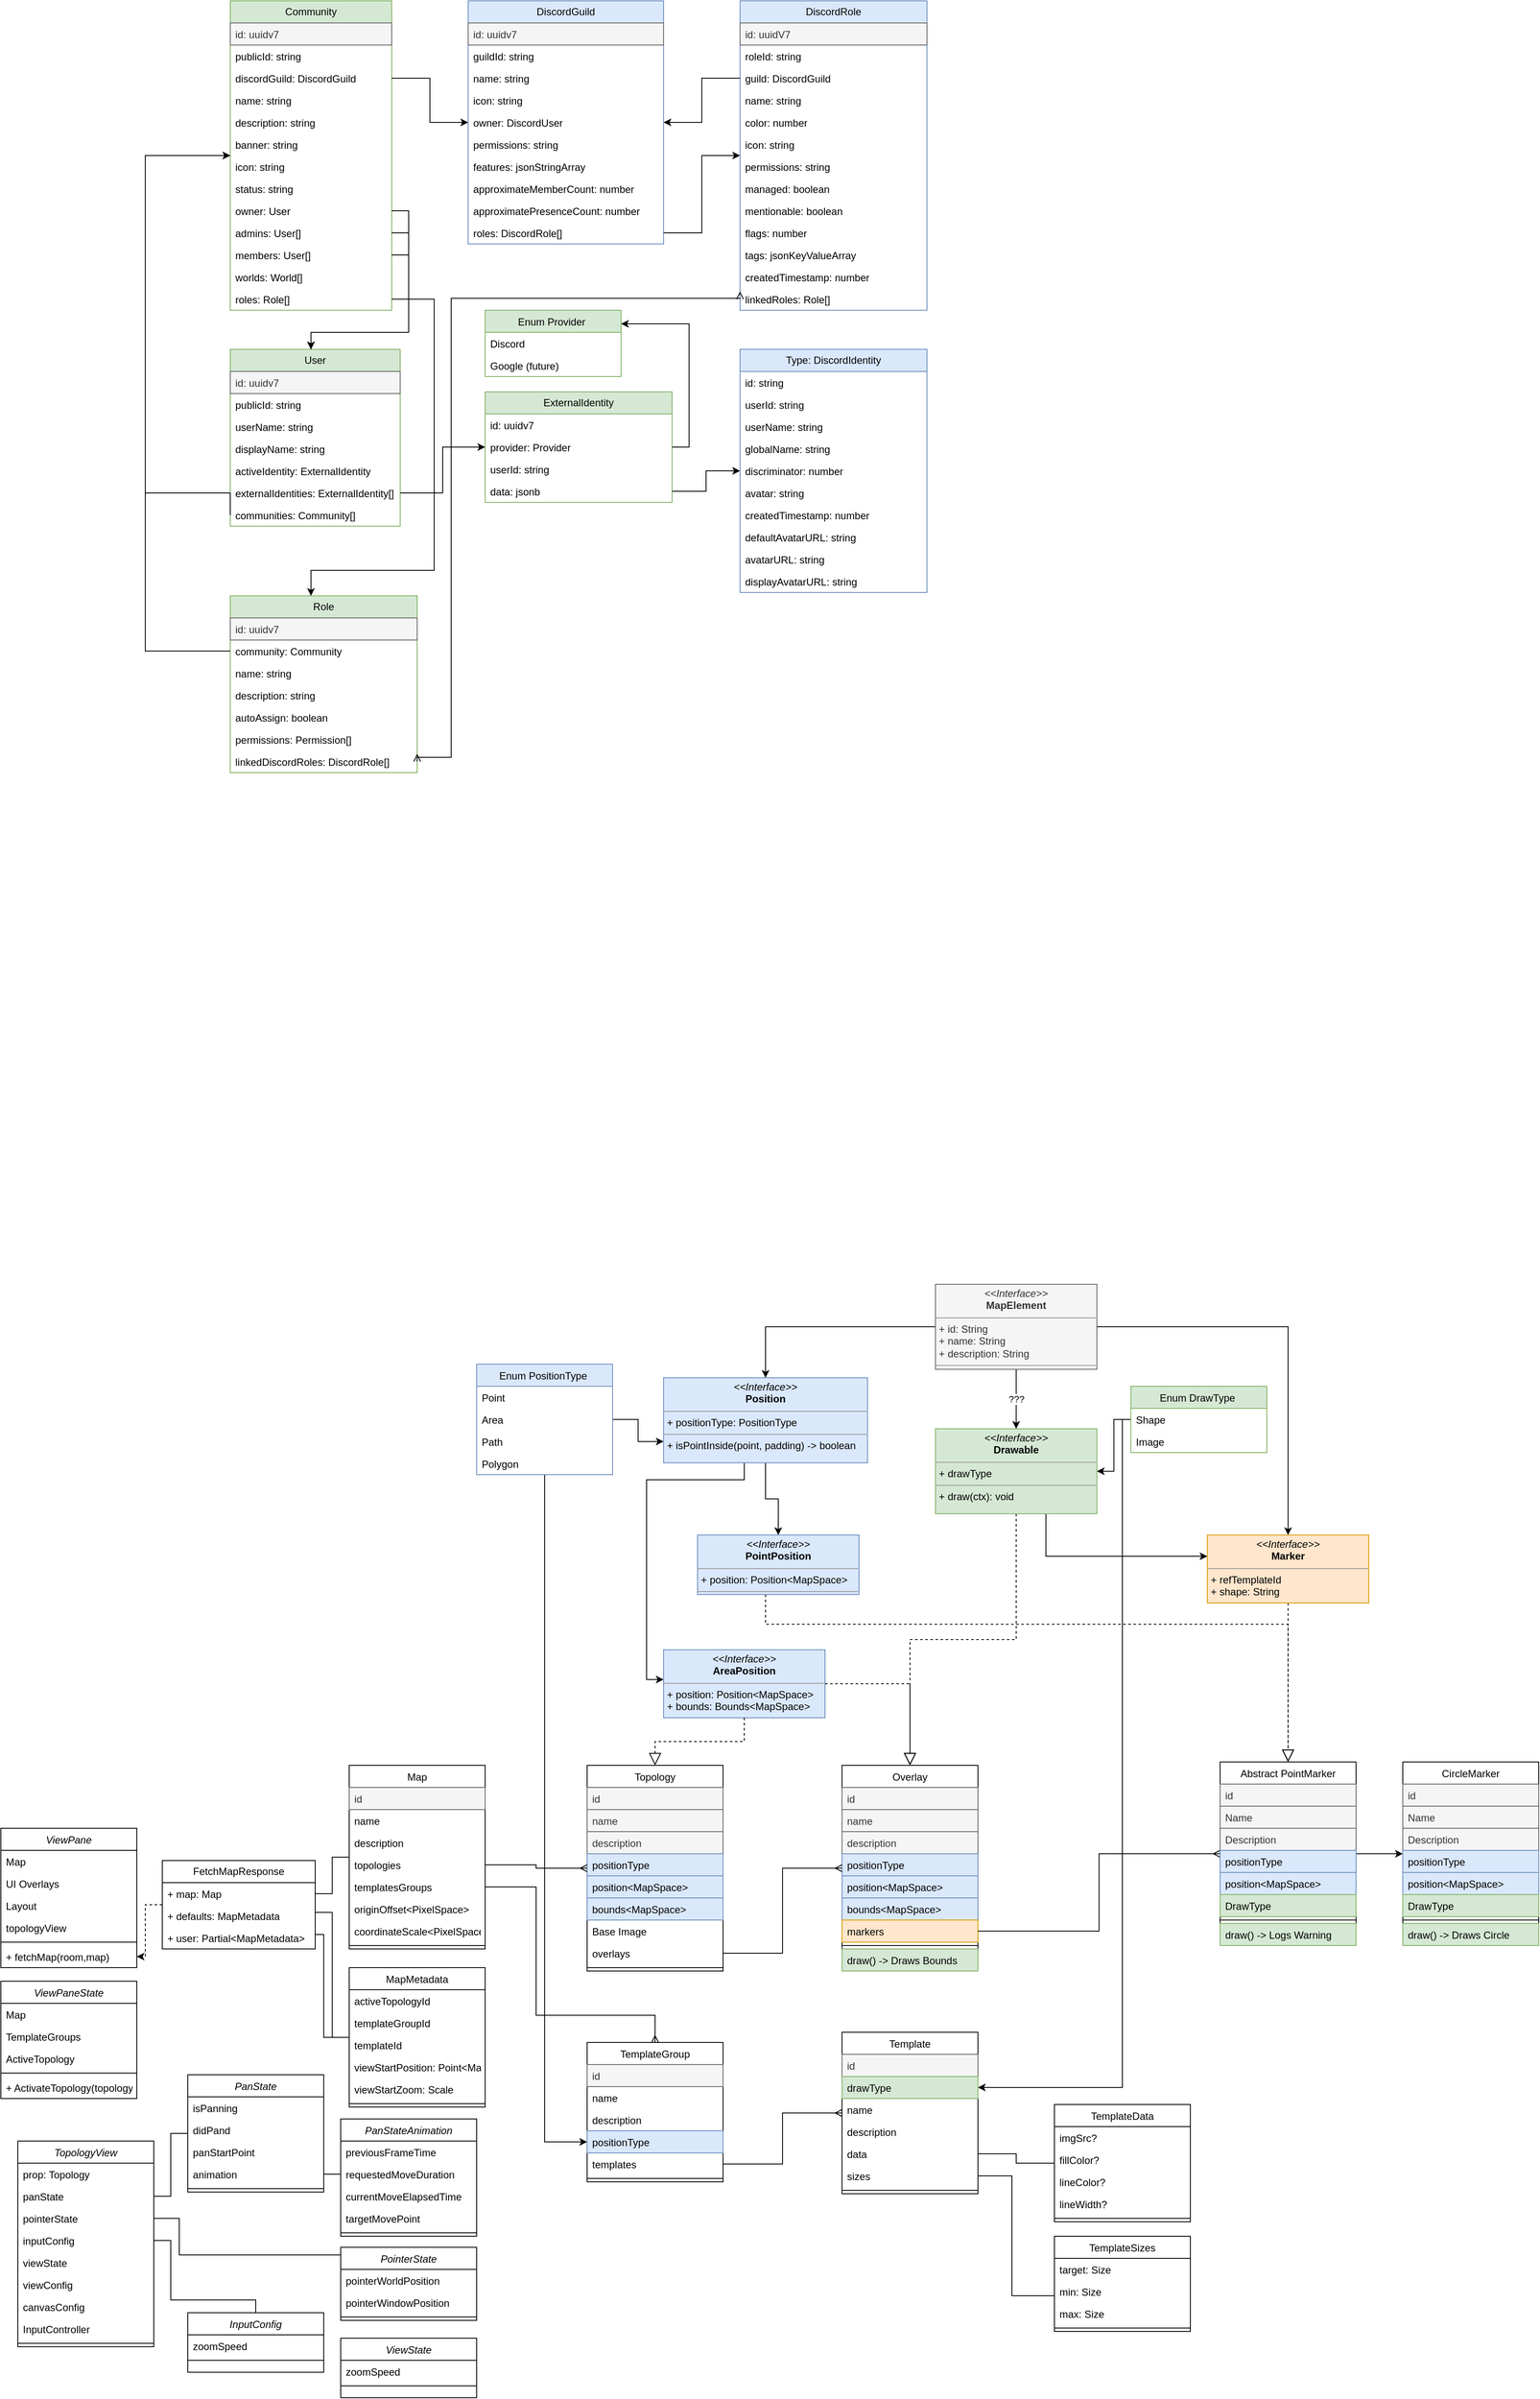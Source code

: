 <mxfile version="26.0.7">
  <diagram id="C5RBs43oDa-KdzZeNtuy" name="Page-1">
    <mxGraphModel dx="891" dy="3160" grid="1" gridSize="10" guides="1" tooltips="1" connect="1" arrows="1" fold="1" page="1" pageScale="1" pageWidth="827" pageHeight="1169" math="0" shadow="0">
      <root>
        <mxCell id="WIyWlLk6GJQsqaUBKTNV-0" />
        <mxCell id="WIyWlLk6GJQsqaUBKTNV-1" parent="WIyWlLk6GJQsqaUBKTNV-0" />
        <mxCell id="zkfFHV4jXpPFQw0GAbJ--0" value="ViewPane" style="swimlane;fontStyle=2;align=center;verticalAlign=top;childLayout=stackLayout;horizontal=1;startSize=26;horizontalStack=0;resizeParent=1;resizeLast=0;collapsible=1;marginBottom=0;rounded=0;shadow=0;strokeWidth=1;" parent="WIyWlLk6GJQsqaUBKTNV-1" vertex="1">
          <mxGeometry y="100" width="160" height="164" as="geometry">
            <mxRectangle x="230" y="140" width="160" height="26" as="alternateBounds" />
          </mxGeometry>
        </mxCell>
        <mxCell id="zkfFHV4jXpPFQw0GAbJ--1" value="Map" style="text;align=left;verticalAlign=top;spacingLeft=4;spacingRight=4;overflow=hidden;rotatable=0;points=[[0,0.5],[1,0.5]];portConstraint=eastwest;" parent="zkfFHV4jXpPFQw0GAbJ--0" vertex="1">
          <mxGeometry y="26" width="160" height="26" as="geometry" />
        </mxCell>
        <mxCell id="zkfFHV4jXpPFQw0GAbJ--2" value="UI Overlays" style="text;align=left;verticalAlign=top;spacingLeft=4;spacingRight=4;overflow=hidden;rotatable=0;points=[[0,0.5],[1,0.5]];portConstraint=eastwest;rounded=0;shadow=0;html=0;" parent="zkfFHV4jXpPFQw0GAbJ--0" vertex="1">
          <mxGeometry y="52" width="160" height="26" as="geometry" />
        </mxCell>
        <mxCell id="zkfFHV4jXpPFQw0GAbJ--3" value="Layout" style="text;align=left;verticalAlign=top;spacingLeft=4;spacingRight=4;overflow=hidden;rotatable=0;points=[[0,0.5],[1,0.5]];portConstraint=eastwest;rounded=0;shadow=0;html=0;" parent="zkfFHV4jXpPFQw0GAbJ--0" vertex="1">
          <mxGeometry y="78" width="160" height="26" as="geometry" />
        </mxCell>
        <mxCell id="y4kP2siRz1NFSCVduvvl-142" value="topologyView" style="text;align=left;verticalAlign=top;spacingLeft=4;spacingRight=4;overflow=hidden;rotatable=0;points=[[0,0.5],[1,0.5]];portConstraint=eastwest;rounded=0;shadow=0;html=0;" parent="zkfFHV4jXpPFQw0GAbJ--0" vertex="1">
          <mxGeometry y="104" width="160" height="26" as="geometry" />
        </mxCell>
        <mxCell id="zkfFHV4jXpPFQw0GAbJ--4" value="" style="line;html=1;strokeWidth=1;align=left;verticalAlign=middle;spacingTop=-1;spacingLeft=3;spacingRight=3;rotatable=0;labelPosition=right;points=[];portConstraint=eastwest;" parent="zkfFHV4jXpPFQw0GAbJ--0" vertex="1">
          <mxGeometry y="130" width="160" height="8" as="geometry" />
        </mxCell>
        <mxCell id="zkfFHV4jXpPFQw0GAbJ--5" value="+ fetchMap(room,map)" style="text;align=left;verticalAlign=top;spacingLeft=4;spacingRight=4;overflow=hidden;rotatable=0;points=[[0,0.5],[1,0.5]];portConstraint=eastwest;" parent="zkfFHV4jXpPFQw0GAbJ--0" vertex="1">
          <mxGeometry y="138" width="160" height="26" as="geometry" />
        </mxCell>
        <mxCell id="zkfFHV4jXpPFQw0GAbJ--6" value="Overlay" style="swimlane;fontStyle=0;align=center;verticalAlign=top;childLayout=stackLayout;horizontal=1;startSize=26;horizontalStack=0;resizeParent=1;resizeLast=0;collapsible=1;marginBottom=0;rounded=0;shadow=0;strokeWidth=1;" parent="WIyWlLk6GJQsqaUBKTNV-1" vertex="1">
          <mxGeometry x="990" y="26" width="160" height="242" as="geometry">
            <mxRectangle x="130" y="380" width="160" height="26" as="alternateBounds" />
          </mxGeometry>
        </mxCell>
        <mxCell id="zkfFHV4jXpPFQw0GAbJ--7" value="id" style="text;align=left;verticalAlign=top;spacingLeft=4;spacingRight=4;overflow=hidden;rotatable=0;points=[[0,0.5],[1,0.5]];portConstraint=eastwest;fillColor=#f5f5f5;fontColor=#333333;strokeColor=#666666;" parent="zkfFHV4jXpPFQw0GAbJ--6" vertex="1">
          <mxGeometry y="26" width="160" height="26" as="geometry" />
        </mxCell>
        <mxCell id="y4kP2siRz1NFSCVduvvl-204" value="name" style="text;align=left;verticalAlign=top;spacingLeft=4;spacingRight=4;overflow=hidden;rotatable=0;points=[[0,0.5],[1,0.5]];portConstraint=eastwest;fillColor=#f5f5f5;fontColor=#333333;strokeColor=#666666;" parent="zkfFHV4jXpPFQw0GAbJ--6" vertex="1">
          <mxGeometry y="52" width="160" height="26" as="geometry" />
        </mxCell>
        <mxCell id="y4kP2siRz1NFSCVduvvl-205" value="description" style="text;align=left;verticalAlign=top;spacingLeft=4;spacingRight=4;overflow=hidden;rotatable=0;points=[[0,0.5],[1,0.5]];portConstraint=eastwest;fillColor=#f5f5f5;fontColor=#333333;strokeColor=#666666;" parent="zkfFHV4jXpPFQw0GAbJ--6" vertex="1">
          <mxGeometry y="78" width="160" height="26" as="geometry" />
        </mxCell>
        <mxCell id="y4kP2siRz1NFSCVduvvl-83" value="positionType" style="text;align=left;verticalAlign=top;spacingLeft=4;spacingRight=4;overflow=hidden;rotatable=0;points=[[0,0.5],[1,0.5]];portConstraint=eastwest;fillColor=#dae8fc;strokeColor=#6c8ebf;" parent="zkfFHV4jXpPFQw0GAbJ--6" vertex="1">
          <mxGeometry y="104" width="160" height="26" as="geometry" />
        </mxCell>
        <mxCell id="y4kP2siRz1NFSCVduvvl-13" value="position&lt;MapSpace&gt;" style="text;align=left;verticalAlign=top;spacingLeft=4;spacingRight=4;overflow=hidden;rotatable=0;points=[[0,0.5],[1,0.5]];portConstraint=eastwest;rounded=0;shadow=0;html=0;fillColor=#dae8fc;strokeColor=#6c8ebf;" parent="zkfFHV4jXpPFQw0GAbJ--6" vertex="1">
          <mxGeometry y="130" width="160" height="26" as="geometry" />
        </mxCell>
        <mxCell id="y4kP2siRz1NFSCVduvvl-18" value="bounds&lt;MapSpace&gt;" style="text;align=left;verticalAlign=top;spacingLeft=4;spacingRight=4;overflow=hidden;rotatable=0;points=[[0,0.5],[1,0.5]];portConstraint=eastwest;rounded=0;shadow=0;html=0;fillColor=#dae8fc;strokeColor=#6c8ebf;" parent="zkfFHV4jXpPFQw0GAbJ--6" vertex="1">
          <mxGeometry y="156" width="160" height="26" as="geometry" />
        </mxCell>
        <mxCell id="zkfFHV4jXpPFQw0GAbJ--8" value="markers" style="text;align=left;verticalAlign=top;spacingLeft=4;spacingRight=4;overflow=hidden;rotatable=0;points=[[0,0.5],[1,0.5]];portConstraint=eastwest;rounded=0;shadow=0;html=0;fillColor=#ffe6cc;strokeColor=#d79b00;" parent="zkfFHV4jXpPFQw0GAbJ--6" vertex="1">
          <mxGeometry y="182" width="160" height="26" as="geometry" />
        </mxCell>
        <mxCell id="zkfFHV4jXpPFQw0GAbJ--9" value="" style="line;html=1;strokeWidth=1;align=left;verticalAlign=middle;spacingTop=-1;spacingLeft=3;spacingRight=3;rotatable=0;labelPosition=right;points=[];portConstraint=eastwest;" parent="zkfFHV4jXpPFQw0GAbJ--6" vertex="1">
          <mxGeometry y="208" width="160" height="8" as="geometry" />
        </mxCell>
        <mxCell id="zkfFHV4jXpPFQw0GAbJ--10" value="draw() -&gt; Draws Bounds" style="text;align=left;verticalAlign=top;spacingLeft=4;spacingRight=4;overflow=hidden;rotatable=0;points=[[0,0.5],[1,0.5]];portConstraint=eastwest;fontStyle=0;fillColor=#d5e8d4;strokeColor=#82b366;" parent="zkfFHV4jXpPFQw0GAbJ--6" vertex="1">
          <mxGeometry y="216" width="160" height="26" as="geometry" />
        </mxCell>
        <mxCell id="y4kP2siRz1NFSCVduvvl-19" value="Topology" style="swimlane;fontStyle=0;align=center;verticalAlign=top;childLayout=stackLayout;horizontal=1;startSize=26;horizontalStack=0;resizeParent=1;resizeLast=0;collapsible=1;marginBottom=0;rounded=0;shadow=0;strokeWidth=1;" parent="WIyWlLk6GJQsqaUBKTNV-1" vertex="1">
          <mxGeometry x="690" y="26" width="160" height="242" as="geometry">
            <mxRectangle x="130" y="380" width="160" height="26" as="alternateBounds" />
          </mxGeometry>
        </mxCell>
        <mxCell id="y4kP2siRz1NFSCVduvvl-20" value="id" style="text;align=left;verticalAlign=top;spacingLeft=4;spacingRight=4;overflow=hidden;rotatable=0;points=[[0,0.5],[1,0.5]];portConstraint=eastwest;fillColor=#f5f5f5;fontColor=#333333;strokeColor=#666666;" parent="y4kP2siRz1NFSCVduvvl-19" vertex="1">
          <mxGeometry y="26" width="160" height="26" as="geometry" />
        </mxCell>
        <mxCell id="y4kP2siRz1NFSCVduvvl-202" value="name" style="text;align=left;verticalAlign=top;spacingLeft=4;spacingRight=4;overflow=hidden;rotatable=0;points=[[0,0.5],[1,0.5]];portConstraint=eastwest;fillColor=#f5f5f5;fontColor=#333333;strokeColor=#666666;" parent="y4kP2siRz1NFSCVduvvl-19" vertex="1">
          <mxGeometry y="52" width="160" height="26" as="geometry" />
        </mxCell>
        <mxCell id="y4kP2siRz1NFSCVduvvl-203" value="description" style="text;align=left;verticalAlign=top;spacingLeft=4;spacingRight=4;overflow=hidden;rotatable=0;points=[[0,0.5],[1,0.5]];portConstraint=eastwest;fillColor=#f5f5f5;fontColor=#333333;strokeColor=#666666;" parent="y4kP2siRz1NFSCVduvvl-19" vertex="1">
          <mxGeometry y="78" width="160" height="26" as="geometry" />
        </mxCell>
        <mxCell id="y4kP2siRz1NFSCVduvvl-82" value="positionType" style="text;align=left;verticalAlign=top;spacingLeft=4;spacingRight=4;overflow=hidden;rotatable=0;points=[[0,0.5],[1,0.5]];portConstraint=eastwest;fillColor=#dae8fc;strokeColor=#6c8ebf;" parent="y4kP2siRz1NFSCVduvvl-19" vertex="1">
          <mxGeometry y="104" width="160" height="26" as="geometry" />
        </mxCell>
        <mxCell id="y4kP2siRz1NFSCVduvvl-57" value="position&lt;MapSpace&gt;" style="text;align=left;verticalAlign=top;spacingLeft=4;spacingRight=4;overflow=hidden;rotatable=0;points=[[0,0.5],[1,0.5]];portConstraint=eastwest;fillColor=#dae8fc;strokeColor=#6c8ebf;" parent="y4kP2siRz1NFSCVduvvl-19" vertex="1">
          <mxGeometry y="130" width="160" height="26" as="geometry" />
        </mxCell>
        <mxCell id="y4kP2siRz1NFSCVduvvl-58" value="bounds&lt;MapSpace&gt;" style="text;align=left;verticalAlign=top;spacingLeft=4;spacingRight=4;overflow=hidden;rotatable=0;points=[[0,0.5],[1,0.5]];portConstraint=eastwest;fillColor=#dae8fc;strokeColor=#6c8ebf;" parent="y4kP2siRz1NFSCVduvvl-19" vertex="1">
          <mxGeometry y="156" width="160" height="26" as="geometry" />
        </mxCell>
        <mxCell id="y4kP2siRz1NFSCVduvvl-21" value="Base Image" style="text;align=left;verticalAlign=top;spacingLeft=4;spacingRight=4;overflow=hidden;rotatable=0;points=[[0,0.5],[1,0.5]];portConstraint=eastwest;rounded=0;shadow=0;html=0;" parent="y4kP2siRz1NFSCVduvvl-19" vertex="1">
          <mxGeometry y="182" width="160" height="26" as="geometry" />
        </mxCell>
        <mxCell id="y4kP2siRz1NFSCVduvvl-23" value="overlays" style="text;align=left;verticalAlign=top;spacingLeft=4;spacingRight=4;overflow=hidden;rotatable=0;points=[[0,0.5],[1,0.5]];portConstraint=eastwest;rounded=0;shadow=0;html=0;" parent="y4kP2siRz1NFSCVduvvl-19" vertex="1">
          <mxGeometry y="208" width="160" height="26" as="geometry" />
        </mxCell>
        <mxCell id="y4kP2siRz1NFSCVduvvl-24" value="" style="line;html=1;strokeWidth=1;align=left;verticalAlign=middle;spacingTop=-1;spacingLeft=3;spacingRight=3;rotatable=0;labelPosition=right;points=[];portConstraint=eastwest;" parent="y4kP2siRz1NFSCVduvvl-19" vertex="1">
          <mxGeometry y="234" width="160" height="8" as="geometry" />
        </mxCell>
        <mxCell id="y4kP2siRz1NFSCVduvvl-26" value="" style="endArrow=block;dashed=1;endFill=0;endSize=12;html=1;rounded=0;edgeStyle=orthogonalEdgeStyle;" parent="WIyWlLk6GJQsqaUBKTNV-1" source="y4kP2siRz1NFSCVduvvl-76" target="y4kP2siRz1NFSCVduvvl-67" edge="1">
          <mxGeometry width="160" relative="1" as="geometry">
            <mxPoint x="1520" y="-50" as="sourcePoint" />
            <mxPoint x="1470" y="-50" as="targetPoint" />
          </mxGeometry>
        </mxCell>
        <mxCell id="y4kP2siRz1NFSCVduvvl-27" value="" style="endArrow=block;dashed=1;endFill=0;endSize=12;html=1;rounded=0;edgeStyle=orthogonalEdgeStyle;" parent="WIyWlLk6GJQsqaUBKTNV-1" source="y4kP2siRz1NFSCVduvvl-49" target="zkfFHV4jXpPFQw0GAbJ--6" edge="1">
          <mxGeometry width="160" relative="1" as="geometry">
            <mxPoint x="1070" y="-80" as="sourcePoint" />
            <mxPoint x="1005" y="-10" as="targetPoint" />
          </mxGeometry>
        </mxCell>
        <mxCell id="y4kP2siRz1NFSCVduvvl-47" style="edgeStyle=orthogonalEdgeStyle;rounded=0;orthogonalLoop=1;jettySize=auto;html=1;entryX=0;entryY=0.75;entryDx=0;entryDy=0;" parent="WIyWlLk6GJQsqaUBKTNV-1" source="y4kP2siRz1NFSCVduvvl-38" target="y4kP2siRz1NFSCVduvvl-41" edge="1">
          <mxGeometry relative="1" as="geometry">
            <mxPoint x="780" y="-331" as="targetPoint" />
          </mxGeometry>
        </mxCell>
        <mxCell id="y4kP2siRz1NFSCVduvvl-106" style="edgeStyle=orthogonalEdgeStyle;rounded=0;orthogonalLoop=1;jettySize=auto;html=1;" parent="WIyWlLk6GJQsqaUBKTNV-1" source="y4kP2siRz1NFSCVduvvl-38" target="y4kP2siRz1NFSCVduvvl-105" edge="1">
          <mxGeometry relative="1" as="geometry" />
        </mxCell>
        <mxCell id="y4kP2siRz1NFSCVduvvl-38" value="Enum PositionType " style="swimlane;fontStyle=0;align=center;verticalAlign=top;childLayout=stackLayout;horizontal=1;startSize=26;horizontalStack=0;resizeParent=1;resizeLast=0;collapsible=1;marginBottom=0;rounded=0;shadow=0;strokeWidth=1;fillColor=#dae8fc;strokeColor=#6c8ebf;" parent="WIyWlLk6GJQsqaUBKTNV-1" vertex="1">
          <mxGeometry x="560" y="-446" width="160" height="130" as="geometry">
            <mxRectangle x="570" y="76" width="170" height="26" as="alternateBounds" />
          </mxGeometry>
        </mxCell>
        <mxCell id="y4kP2siRz1NFSCVduvvl-39" value="Point" style="text;align=left;verticalAlign=top;spacingLeft=4;spacingRight=4;overflow=hidden;rotatable=0;points=[[0,0.5],[1,0.5]];portConstraint=eastwest;" parent="y4kP2siRz1NFSCVduvvl-38" vertex="1">
          <mxGeometry y="26" width="160" height="26" as="geometry" />
        </mxCell>
        <mxCell id="y4kP2siRz1NFSCVduvvl-45" value="Area" style="text;align=left;verticalAlign=top;spacingLeft=4;spacingRight=4;overflow=hidden;rotatable=0;points=[[0,0.5],[1,0.5]];portConstraint=eastwest;" parent="y4kP2siRz1NFSCVduvvl-38" vertex="1">
          <mxGeometry y="52" width="160" height="26" as="geometry" />
        </mxCell>
        <mxCell id="y4kP2siRz1NFSCVduvvl-46" value="Path" style="text;align=left;verticalAlign=top;spacingLeft=4;spacingRight=4;overflow=hidden;rotatable=0;points=[[0,0.5],[1,0.5]];portConstraint=eastwest;" parent="y4kP2siRz1NFSCVduvvl-38" vertex="1">
          <mxGeometry y="78" width="160" height="26" as="geometry" />
        </mxCell>
        <mxCell id="y4kP2siRz1NFSCVduvvl-65" value="Polygon" style="text;align=left;verticalAlign=top;spacingLeft=4;spacingRight=4;overflow=hidden;rotatable=0;points=[[0,0.5],[1,0.5]];portConstraint=eastwest;" parent="y4kP2siRz1NFSCVduvvl-38" vertex="1">
          <mxGeometry y="104" width="160" height="26" as="geometry" />
        </mxCell>
        <mxCell id="y4kP2siRz1NFSCVduvvl-51" style="edgeStyle=orthogonalEdgeStyle;rounded=0;orthogonalLoop=1;jettySize=auto;html=1;" parent="WIyWlLk6GJQsqaUBKTNV-1" source="y4kP2siRz1NFSCVduvvl-41" target="y4kP2siRz1NFSCVduvvl-48" edge="1">
          <mxGeometry relative="1" as="geometry" />
        </mxCell>
        <mxCell id="y4kP2siRz1NFSCVduvvl-200" style="edgeStyle=orthogonalEdgeStyle;rounded=0;orthogonalLoop=1;jettySize=auto;html=1;" parent="WIyWlLk6GJQsqaUBKTNV-1" source="y4kP2siRz1NFSCVduvvl-41" target="y4kP2siRz1NFSCVduvvl-52" edge="1">
          <mxGeometry relative="1" as="geometry">
            <Array as="points">
              <mxPoint x="875" y="-310" />
              <mxPoint x="760" y="-310" />
              <mxPoint x="760" y="-75" />
            </Array>
          </mxGeometry>
        </mxCell>
        <mxCell id="y4kP2siRz1NFSCVduvvl-41" value="&lt;p style=&quot;margin:0px;margin-top:4px;text-align:center;&quot;&gt;&lt;i&gt;&amp;lt;&amp;lt;Interface&amp;gt;&amp;gt;&lt;/i&gt;&lt;br&gt;&lt;b&gt;Position&lt;/b&gt;&lt;/p&gt;&lt;hr size=&quot;1&quot;&gt;&lt;p style=&quot;margin:0px;margin-left:4px;&quot;&gt;+ positionType: PositionType&lt;br&gt;&lt;/p&gt;&lt;hr size=&quot;1&quot;&gt;&lt;p style=&quot;margin:0px;margin-left:4px;&quot;&gt;+ isPointInside(point, padding) -&amp;gt; boolean&lt;/p&gt;" style="verticalAlign=top;align=left;overflow=fill;fontSize=12;fontFamily=Helvetica;html=1;whiteSpace=wrap;fillColor=#dae8fc;strokeColor=#6c8ebf;" parent="WIyWlLk6GJQsqaUBKTNV-1" vertex="1">
          <mxGeometry x="780" y="-430" width="240" height="100" as="geometry" />
        </mxCell>
        <mxCell id="y4kP2siRz1NFSCVduvvl-85" style="edgeStyle=orthogonalEdgeStyle;rounded=0;orthogonalLoop=1;jettySize=auto;html=1;dashed=1;endArrow=block;endFill=0;strokeWidth=1;endSize=12;" parent="WIyWlLk6GJQsqaUBKTNV-1" source="y4kP2siRz1NFSCVduvvl-48" target="y4kP2siRz1NFSCVduvvl-67" edge="1">
          <mxGeometry relative="1" as="geometry">
            <Array as="points">
              <mxPoint x="900" y="-140" />
              <mxPoint x="1515" y="-140" />
            </Array>
          </mxGeometry>
        </mxCell>
        <mxCell id="y4kP2siRz1NFSCVduvvl-48" value="&lt;p style=&quot;margin:0px;margin-top:4px;text-align:center;&quot;&gt;&lt;i&gt;&amp;lt;&amp;lt;Interface&amp;gt;&amp;gt;&lt;/i&gt;&lt;br&gt;&lt;b&gt;PointPosition&lt;/b&gt;&lt;/p&gt;&lt;hr size=&quot;1&quot;&gt;&lt;p style=&quot;margin:0px;margin-left:4px;&quot;&gt;+ position: Position&amp;lt;MapSpace&amp;gt;&lt;br&gt;&lt;/p&gt;&lt;hr size=&quot;1&quot;&gt;&lt;p style=&quot;margin:0px;margin-left:4px;&quot;&gt;&lt;br&gt;&lt;/p&gt;" style="verticalAlign=top;align=left;overflow=fill;fontSize=12;fontFamily=Helvetica;html=1;whiteSpace=wrap;fillColor=#dae8fc;strokeColor=#6c8ebf;" parent="WIyWlLk6GJQsqaUBKTNV-1" vertex="1">
          <mxGeometry x="820" y="-245" width="190" height="70" as="geometry" />
        </mxCell>
        <mxCell id="y4kP2siRz1NFSCVduvvl-84" style="edgeStyle=orthogonalEdgeStyle;rounded=0;orthogonalLoop=1;jettySize=auto;html=1;" parent="WIyWlLk6GJQsqaUBKTNV-1" source="y4kP2siRz1NFSCVduvvl-49" target="y4kP2siRz1NFSCVduvvl-76" edge="1">
          <mxGeometry relative="1" as="geometry">
            <Array as="points">
              <mxPoint x="1230" y="-220" />
            </Array>
          </mxGeometry>
        </mxCell>
        <mxCell id="y4kP2siRz1NFSCVduvvl-49" value="&lt;p style=&quot;margin:0px;margin-top:4px;text-align:center;&quot;&gt;&lt;i&gt;&amp;lt;&amp;lt;Interface&amp;gt;&amp;gt;&lt;/i&gt;&lt;br&gt;&lt;b&gt;Drawable&lt;/b&gt;&lt;/p&gt;&lt;hr size=&quot;1&quot;&gt;&lt;p style=&quot;margin:0px;margin-left:4px;&quot;&gt;+ drawType&lt;/p&gt;&lt;hr size=&quot;1&quot;&gt;&lt;p style=&quot;margin:0px;margin-left:4px;&quot;&gt;+ draw(ctx): void&lt;br&gt;&lt;/p&gt;" style="verticalAlign=top;align=left;overflow=fill;fontSize=12;fontFamily=Helvetica;html=1;whiteSpace=wrap;fillColor=#d5e8d4;strokeColor=#82b366;" parent="WIyWlLk6GJQsqaUBKTNV-1" vertex="1">
          <mxGeometry x="1100" y="-370" width="190" height="100" as="geometry" />
        </mxCell>
        <mxCell id="y4kP2siRz1NFSCVduvvl-52" value="&lt;p style=&quot;margin:0px;margin-top:4px;text-align:center;&quot;&gt;&lt;i&gt;&amp;lt;&amp;lt;Interface&amp;gt;&amp;gt;&lt;/i&gt;&lt;br&gt;&lt;b&gt;AreaPosition&lt;/b&gt;&lt;/p&gt;&lt;hr size=&quot;1&quot;&gt;&lt;p style=&quot;margin:0px;margin-left:4px;&quot;&gt;+ position: Position&amp;lt;MapSpace&amp;gt;&lt;/p&gt;&lt;p style=&quot;margin:0px;margin-left:4px;&quot;&gt;+ bounds: Bounds&amp;lt;MapSpace&amp;gt;&lt;br&gt;&lt;/p&gt;&lt;hr size=&quot;1&quot;&gt;&lt;p style=&quot;margin:0px;margin-left:4px;&quot;&gt;&lt;br&gt;&lt;/p&gt;" style="verticalAlign=top;align=left;overflow=fill;fontSize=12;fontFamily=Helvetica;html=1;whiteSpace=wrap;fillColor=#dae8fc;strokeColor=#6c8ebf;" parent="WIyWlLk6GJQsqaUBKTNV-1" vertex="1">
          <mxGeometry x="780" y="-110" width="190" height="80" as="geometry" />
        </mxCell>
        <mxCell id="y4kP2siRz1NFSCVduvvl-54" value="" style="endArrow=block;dashed=1;endFill=0;endSize=12;html=1;rounded=0;edgeStyle=orthogonalEdgeStyle;" parent="WIyWlLk6GJQsqaUBKTNV-1" source="y4kP2siRz1NFSCVduvvl-52" target="zkfFHV4jXpPFQw0GAbJ--6" edge="1">
          <mxGeometry width="160" relative="1" as="geometry">
            <mxPoint x="1225" y="-40" as="sourcePoint" />
            <mxPoint x="1080" y="36" as="targetPoint" />
          </mxGeometry>
        </mxCell>
        <mxCell id="y4kP2siRz1NFSCVduvvl-56" value="" style="endArrow=block;dashed=1;endFill=0;endSize=12;html=1;rounded=0;edgeStyle=orthogonalEdgeStyle;" parent="WIyWlLk6GJQsqaUBKTNV-1" source="y4kP2siRz1NFSCVduvvl-52" target="y4kP2siRz1NFSCVduvvl-19" edge="1">
          <mxGeometry width="160" relative="1" as="geometry">
            <mxPoint x="980" y="-65" as="sourcePoint" />
            <mxPoint x="1080" y="36" as="targetPoint" />
          </mxGeometry>
        </mxCell>
        <mxCell id="y4kP2siRz1NFSCVduvvl-59" style="edgeStyle=orthogonalEdgeStyle;rounded=0;orthogonalLoop=1;jettySize=auto;html=1;endArrow=ERmany;endFill=0;" parent="WIyWlLk6GJQsqaUBKTNV-1" source="y4kP2siRz1NFSCVduvvl-23" target="zkfFHV4jXpPFQw0GAbJ--6" edge="1">
          <mxGeometry relative="1" as="geometry" />
        </mxCell>
        <mxCell id="y4kP2siRz1NFSCVduvvl-60" style="edgeStyle=orthogonalEdgeStyle;rounded=0;orthogonalLoop=1;jettySize=auto;html=1;endArrow=ERmany;endFill=0;" parent="WIyWlLk6GJQsqaUBKTNV-1" source="zkfFHV4jXpPFQw0GAbJ--8" target="y4kP2siRz1NFSCVduvvl-67" edge="1">
          <mxGeometry relative="1" as="geometry">
            <mxPoint x="1280" y="123.059" as="targetPoint" />
          </mxGeometry>
        </mxCell>
        <mxCell id="y4kP2siRz1NFSCVduvvl-81" style="edgeStyle=orthogonalEdgeStyle;rounded=0;orthogonalLoop=1;jettySize=auto;html=1;entryX=1;entryY=0.5;entryDx=0;entryDy=0;" parent="WIyWlLk6GJQsqaUBKTNV-1" source="y4kP2siRz1NFSCVduvvl-61" target="y4kP2siRz1NFSCVduvvl-49" edge="1">
          <mxGeometry relative="1" as="geometry" />
        </mxCell>
        <mxCell id="y4kP2siRz1NFSCVduvvl-114" style="edgeStyle=orthogonalEdgeStyle;rounded=0;orthogonalLoop=1;jettySize=auto;html=1;" parent="WIyWlLk6GJQsqaUBKTNV-1" source="y4kP2siRz1NFSCVduvvl-61" target="y4kP2siRz1NFSCVduvvl-109" edge="1">
          <mxGeometry relative="1" as="geometry">
            <Array as="points">
              <mxPoint x="1320" y="-381" />
              <mxPoint x="1320" y="405" />
            </Array>
          </mxGeometry>
        </mxCell>
        <mxCell id="y4kP2siRz1NFSCVduvvl-61" value="Enum DrawType " style="swimlane;fontStyle=0;align=center;verticalAlign=top;childLayout=stackLayout;horizontal=1;startSize=26;horizontalStack=0;resizeParent=1;resizeLast=0;collapsible=1;marginBottom=0;rounded=0;shadow=0;strokeWidth=1;fillColor=#d5e8d4;strokeColor=#82b366;" parent="WIyWlLk6GJQsqaUBKTNV-1" vertex="1">
          <mxGeometry x="1330" y="-420" width="160" height="78" as="geometry">
            <mxRectangle x="570" y="76" width="170" height="26" as="alternateBounds" />
          </mxGeometry>
        </mxCell>
        <mxCell id="y4kP2siRz1NFSCVduvvl-62" value="Shape" style="text;align=left;verticalAlign=top;spacingLeft=4;spacingRight=4;overflow=hidden;rotatable=0;points=[[0,0.5],[1,0.5]];portConstraint=eastwest;" parent="y4kP2siRz1NFSCVduvvl-61" vertex="1">
          <mxGeometry y="26" width="160" height="26" as="geometry" />
        </mxCell>
        <mxCell id="y4kP2siRz1NFSCVduvvl-63" value="Image" style="text;align=left;verticalAlign=top;spacingLeft=4;spacingRight=4;overflow=hidden;rotatable=0;points=[[0,0.5],[1,0.5]];portConstraint=eastwest;" parent="y4kP2siRz1NFSCVduvvl-61" vertex="1">
          <mxGeometry y="52" width="160" height="26" as="geometry" />
        </mxCell>
        <mxCell id="y4kP2siRz1NFSCVduvvl-188" style="edgeStyle=orthogonalEdgeStyle;rounded=0;orthogonalLoop=1;jettySize=auto;html=1;" parent="WIyWlLk6GJQsqaUBKTNV-1" source="y4kP2siRz1NFSCVduvvl-67" target="y4kP2siRz1NFSCVduvvl-179" edge="1">
          <mxGeometry relative="1" as="geometry" />
        </mxCell>
        <mxCell id="y4kP2siRz1NFSCVduvvl-67" value="Abstract PointMarker" style="swimlane;fontStyle=0;align=center;verticalAlign=top;childLayout=stackLayout;horizontal=1;startSize=26;horizontalStack=0;resizeParent=1;resizeLast=0;collapsible=1;marginBottom=0;rounded=0;shadow=0;strokeWidth=1;" parent="WIyWlLk6GJQsqaUBKTNV-1" vertex="1">
          <mxGeometry x="1435" y="22" width="160" height="216" as="geometry">
            <mxRectangle x="550" y="140" width="160" height="26" as="alternateBounds" />
          </mxGeometry>
        </mxCell>
        <mxCell id="y4kP2siRz1NFSCVduvvl-68" value="id" style="text;align=left;verticalAlign=top;spacingLeft=4;spacingRight=4;overflow=hidden;rotatable=0;points=[[0,0.5],[1,0.5]];portConstraint=eastwest;fillColor=#f5f5f5;fontColor=#333333;strokeColor=#666666;" parent="y4kP2siRz1NFSCVduvvl-67" vertex="1">
          <mxGeometry y="26" width="160" height="26" as="geometry" />
        </mxCell>
        <mxCell id="y4kP2siRz1NFSCVduvvl-71" value="Name" style="text;align=left;verticalAlign=top;spacingLeft=4;spacingRight=4;overflow=hidden;rotatable=0;points=[[0,0.5],[1,0.5]];portConstraint=eastwest;rounded=0;shadow=0;html=0;fillColor=#f5f5f5;fontColor=#333333;strokeColor=#666666;" parent="y4kP2siRz1NFSCVduvvl-67" vertex="1">
          <mxGeometry y="52" width="160" height="26" as="geometry" />
        </mxCell>
        <mxCell id="y4kP2siRz1NFSCVduvvl-72" value="Description" style="text;align=left;verticalAlign=top;spacingLeft=4;spacingRight=4;overflow=hidden;rotatable=0;points=[[0,0.5],[1,0.5]];portConstraint=eastwest;rounded=0;shadow=0;html=0;fillColor=#f5f5f5;fontColor=#333333;strokeColor=#666666;" parent="y4kP2siRz1NFSCVduvvl-67" vertex="1">
          <mxGeometry y="78" width="160" height="26" as="geometry" />
        </mxCell>
        <mxCell id="y4kP2siRz1NFSCVduvvl-69" value="positionType" style="text;align=left;verticalAlign=top;spacingLeft=4;spacingRight=4;overflow=hidden;rotatable=0;points=[[0,0.5],[1,0.5]];portConstraint=eastwest;rounded=0;shadow=0;html=0;fillColor=#dae8fc;strokeColor=#6c8ebf;" parent="y4kP2siRz1NFSCVduvvl-67" vertex="1">
          <mxGeometry y="104" width="160" height="26" as="geometry" />
        </mxCell>
        <mxCell id="y4kP2siRz1NFSCVduvvl-94" value="position&lt;MapSpace&gt;" style="text;align=left;verticalAlign=top;spacingLeft=4;spacingRight=4;overflow=hidden;rotatable=0;points=[[0,0.5],[1,0.5]];portConstraint=eastwest;rounded=0;shadow=0;html=0;fillColor=#dae8fc;strokeColor=#6c8ebf;" parent="y4kP2siRz1NFSCVduvvl-67" vertex="1">
          <mxGeometry y="130" width="160" height="26" as="geometry" />
        </mxCell>
        <mxCell id="y4kP2siRz1NFSCVduvvl-70" value="DrawType" style="text;align=left;verticalAlign=top;spacingLeft=4;spacingRight=4;overflow=hidden;rotatable=0;points=[[0,0.5],[1,0.5]];portConstraint=eastwest;rounded=0;shadow=0;html=0;fillColor=#d5e8d4;strokeColor=#82b366;" parent="y4kP2siRz1NFSCVduvvl-67" vertex="1">
          <mxGeometry y="156" width="160" height="26" as="geometry" />
        </mxCell>
        <mxCell id="y4kP2siRz1NFSCVduvvl-73" value="" style="line;html=1;strokeWidth=1;align=left;verticalAlign=middle;spacingTop=-1;spacingLeft=3;spacingRight=3;rotatable=0;labelPosition=right;points=[];portConstraint=eastwest;" parent="y4kP2siRz1NFSCVduvvl-67" vertex="1">
          <mxGeometry y="182" width="160" height="8" as="geometry" />
        </mxCell>
        <mxCell id="y4kP2siRz1NFSCVduvvl-74" value="draw() -&gt; Logs Warning" style="text;align=left;verticalAlign=top;spacingLeft=4;spacingRight=4;overflow=hidden;rotatable=0;points=[[0,0.5],[1,0.5]];portConstraint=eastwest;fillColor=#d5e8d4;strokeColor=#82b366;" parent="y4kP2siRz1NFSCVduvvl-67" vertex="1">
          <mxGeometry y="190" width="160" height="26" as="geometry" />
        </mxCell>
        <mxCell id="y4kP2siRz1NFSCVduvvl-76" value="&lt;p style=&quot;margin:0px;margin-top:4px;text-align:center;&quot;&gt;&lt;i&gt;&amp;lt;&amp;lt;Interface&amp;gt;&amp;gt;&lt;/i&gt;&lt;br&gt;&lt;b&gt;Marker&lt;/b&gt;&lt;/p&gt;&lt;hr size=&quot;1&quot;&gt;&lt;p style=&quot;margin:0px;margin-left:4px;&quot;&gt;+ refTemplateId&lt;/p&gt;&lt;p style=&quot;margin:0px;margin-left:4px;&quot;&gt;+ shape: String&lt;/p&gt;&lt;hr size=&quot;1&quot;&gt;&lt;p style=&quot;margin:0px;margin-left:4px;&quot;&gt;&lt;br&gt;&lt;/p&gt;" style="verticalAlign=top;align=left;overflow=fill;fontSize=12;fontFamily=Helvetica;html=1;whiteSpace=wrap;fillColor=#ffe6cc;strokeColor=#d79b00;" parent="WIyWlLk6GJQsqaUBKTNV-1" vertex="1">
          <mxGeometry x="1420" y="-245" width="190" height="80" as="geometry" />
        </mxCell>
        <mxCell id="y4kP2siRz1NFSCVduvvl-78" style="edgeStyle=orthogonalEdgeStyle;rounded=0;orthogonalLoop=1;jettySize=auto;html=1;" parent="WIyWlLk6GJQsqaUBKTNV-1" source="y4kP2siRz1NFSCVduvvl-77" target="y4kP2siRz1NFSCVduvvl-41" edge="1">
          <mxGeometry relative="1" as="geometry" />
        </mxCell>
        <mxCell id="y4kP2siRz1NFSCVduvvl-79" style="edgeStyle=orthogonalEdgeStyle;rounded=0;orthogonalLoop=1;jettySize=auto;html=1;" parent="WIyWlLk6GJQsqaUBKTNV-1" source="y4kP2siRz1NFSCVduvvl-77" target="y4kP2siRz1NFSCVduvvl-49" edge="1">
          <mxGeometry relative="1" as="geometry" />
        </mxCell>
        <mxCell id="y4kP2siRz1NFSCVduvvl-201" value="???" style="edgeLabel;html=1;align=center;verticalAlign=middle;resizable=0;points=[];" parent="y4kP2siRz1NFSCVduvvl-79" vertex="1" connectable="0">
          <mxGeometry relative="1" as="geometry">
            <mxPoint as="offset" />
          </mxGeometry>
        </mxCell>
        <mxCell id="y4kP2siRz1NFSCVduvvl-80" style="edgeStyle=orthogonalEdgeStyle;rounded=0;orthogonalLoop=1;jettySize=auto;html=1;" parent="WIyWlLk6GJQsqaUBKTNV-1" source="y4kP2siRz1NFSCVduvvl-77" target="y4kP2siRz1NFSCVduvvl-76" edge="1">
          <mxGeometry relative="1" as="geometry" />
        </mxCell>
        <mxCell id="y4kP2siRz1NFSCVduvvl-77" value="&lt;p style=&quot;margin:0px;margin-top:4px;text-align:center;&quot;&gt;&lt;i&gt;&amp;lt;&amp;lt;Interface&amp;gt;&amp;gt;&lt;/i&gt;&lt;br&gt;&lt;b&gt;MapElement&lt;/b&gt;&lt;/p&gt;&lt;hr size=&quot;1&quot;&gt;&lt;p style=&quot;margin:0px;margin-left:4px;&quot;&gt;+ id: String&lt;br&gt;&lt;/p&gt;&lt;p style=&quot;margin:0px;margin-left:4px;&quot;&gt;+ name: String&lt;/p&gt;&lt;p style=&quot;margin:0px;margin-left:4px;&quot;&gt;+ description: String&lt;/p&gt;&lt;hr size=&quot;1&quot;&gt;&lt;p style=&quot;margin:0px;margin-left:4px;&quot;&gt;&lt;br&gt;&lt;/p&gt;" style="verticalAlign=top;align=left;overflow=fill;fontSize=12;fontFamily=Helvetica;html=1;whiteSpace=wrap;fillColor=#f5f5f5;fontColor=#333333;strokeColor=#666666;" parent="WIyWlLk6GJQsqaUBKTNV-1" vertex="1">
          <mxGeometry x="1100" y="-540" width="190" height="100" as="geometry" />
        </mxCell>
        <mxCell id="y4kP2siRz1NFSCVduvvl-86" value="Map" style="swimlane;fontStyle=0;align=center;verticalAlign=top;childLayout=stackLayout;horizontal=1;startSize=26;horizontalStack=0;resizeParent=1;resizeLast=0;collapsible=1;marginBottom=0;rounded=0;shadow=0;strokeWidth=1;" parent="WIyWlLk6GJQsqaUBKTNV-1" vertex="1">
          <mxGeometry x="410" y="26" width="160" height="216" as="geometry">
            <mxRectangle x="550" y="140" width="160" height="26" as="alternateBounds" />
          </mxGeometry>
        </mxCell>
        <mxCell id="y4kP2siRz1NFSCVduvvl-87" value="id" style="text;align=left;verticalAlign=top;spacingLeft=4;spacingRight=4;overflow=hidden;rotatable=0;points=[[0,0.5],[1,0.5]];portConstraint=eastwest;fillColor=#f5f5f5;fontColor=#333333;strokeColor=#666666;" parent="y4kP2siRz1NFSCVduvvl-86" vertex="1">
          <mxGeometry y="26" width="160" height="26" as="geometry" />
        </mxCell>
        <mxCell id="y4kP2siRz1NFSCVduvvl-88" value="name" style="text;align=left;verticalAlign=top;spacingLeft=4;spacingRight=4;overflow=hidden;rotatable=0;points=[[0,0.5],[1,0.5]];portConstraint=eastwest;rounded=0;shadow=0;html=0;" parent="y4kP2siRz1NFSCVduvvl-86" vertex="1">
          <mxGeometry y="52" width="160" height="26" as="geometry" />
        </mxCell>
        <mxCell id="y4kP2siRz1NFSCVduvvl-89" value="description" style="text;align=left;verticalAlign=top;spacingLeft=4;spacingRight=4;overflow=hidden;rotatable=0;points=[[0,0.5],[1,0.5]];portConstraint=eastwest;rounded=0;shadow=0;html=0;" parent="y4kP2siRz1NFSCVduvvl-86" vertex="1">
          <mxGeometry y="78" width="160" height="26" as="geometry" />
        </mxCell>
        <mxCell id="y4kP2siRz1NFSCVduvvl-90" value="topologies" style="text;align=left;verticalAlign=top;spacingLeft=4;spacingRight=4;overflow=hidden;rotatable=0;points=[[0,0.5],[1,0.5]];portConstraint=eastwest;rounded=0;shadow=0;html=0;" parent="y4kP2siRz1NFSCVduvvl-86" vertex="1">
          <mxGeometry y="104" width="160" height="26" as="geometry" />
        </mxCell>
        <mxCell id="y4kP2siRz1NFSCVduvvl-96" value="templatesGroups" style="text;align=left;verticalAlign=top;spacingLeft=4;spacingRight=4;overflow=hidden;rotatable=0;points=[[0,0.5],[1,0.5]];portConstraint=eastwest;rounded=0;shadow=0;html=0;" parent="y4kP2siRz1NFSCVduvvl-86" vertex="1">
          <mxGeometry y="130" width="160" height="26" as="geometry" />
        </mxCell>
        <mxCell id="y4kP2siRz1NFSCVduvvl-117" value="originOffset&lt;PixelSpace&gt;" style="text;align=left;verticalAlign=top;spacingLeft=4;spacingRight=4;overflow=hidden;rotatable=0;points=[[0,0.5],[1,0.5]];portConstraint=eastwest;rounded=0;shadow=0;html=0;" parent="y4kP2siRz1NFSCVduvvl-86" vertex="1">
          <mxGeometry y="156" width="160" height="26" as="geometry" />
        </mxCell>
        <mxCell id="y4kP2siRz1NFSCVduvvl-118" value="coordinateScale&lt;PixelSpace&gt;" style="text;align=left;verticalAlign=top;spacingLeft=4;spacingRight=4;overflow=hidden;rotatable=0;points=[[0,0.5],[1,0.5]];portConstraint=eastwest;rounded=0;shadow=0;html=0;" parent="y4kP2siRz1NFSCVduvvl-86" vertex="1">
          <mxGeometry y="182" width="160" height="26" as="geometry" />
        </mxCell>
        <mxCell id="y4kP2siRz1NFSCVduvvl-92" value="" style="line;html=1;strokeWidth=1;align=left;verticalAlign=middle;spacingTop=-1;spacingLeft=3;spacingRight=3;rotatable=0;labelPosition=right;points=[];portConstraint=eastwest;" parent="y4kP2siRz1NFSCVduvvl-86" vertex="1">
          <mxGeometry y="208" width="160" height="8" as="geometry" />
        </mxCell>
        <mxCell id="y4kP2siRz1NFSCVduvvl-95" style="edgeStyle=orthogonalEdgeStyle;rounded=0;orthogonalLoop=1;jettySize=auto;html=1;endArrow=ERmany;endFill=0;" parent="WIyWlLk6GJQsqaUBKTNV-1" source="y4kP2siRz1NFSCVduvvl-90" target="y4kP2siRz1NFSCVduvvl-19" edge="1">
          <mxGeometry relative="1" as="geometry" />
        </mxCell>
        <mxCell id="y4kP2siRz1NFSCVduvvl-97" value="TemplateGroup" style="swimlane;fontStyle=0;align=center;verticalAlign=top;childLayout=stackLayout;horizontal=1;startSize=26;horizontalStack=0;resizeParent=1;resizeLast=0;collapsible=1;marginBottom=0;rounded=0;shadow=0;strokeWidth=1;" parent="WIyWlLk6GJQsqaUBKTNV-1" vertex="1">
          <mxGeometry x="690" y="352" width="160" height="164" as="geometry">
            <mxRectangle x="550" y="140" width="160" height="26" as="alternateBounds" />
          </mxGeometry>
        </mxCell>
        <mxCell id="y4kP2siRz1NFSCVduvvl-98" value="id" style="text;align=left;verticalAlign=top;spacingLeft=4;spacingRight=4;overflow=hidden;rotatable=0;points=[[0,0.5],[1,0.5]];portConstraint=eastwest;fillColor=#f5f5f5;fontColor=#333333;strokeColor=#666666;" parent="y4kP2siRz1NFSCVduvvl-97" vertex="1">
          <mxGeometry y="26" width="160" height="26" as="geometry" />
        </mxCell>
        <mxCell id="y4kP2siRz1NFSCVduvvl-99" value="name" style="text;align=left;verticalAlign=top;spacingLeft=4;spacingRight=4;overflow=hidden;rotatable=0;points=[[0,0.5],[1,0.5]];portConstraint=eastwest;rounded=0;shadow=0;html=0;" parent="y4kP2siRz1NFSCVduvvl-97" vertex="1">
          <mxGeometry y="52" width="160" height="26" as="geometry" />
        </mxCell>
        <mxCell id="y4kP2siRz1NFSCVduvvl-100" value="description" style="text;align=left;verticalAlign=top;spacingLeft=4;spacingRight=4;overflow=hidden;rotatable=0;points=[[0,0.5],[1,0.5]];portConstraint=eastwest;rounded=0;shadow=0;html=0;" parent="y4kP2siRz1NFSCVduvvl-97" vertex="1">
          <mxGeometry y="78" width="160" height="26" as="geometry" />
        </mxCell>
        <mxCell id="y4kP2siRz1NFSCVduvvl-105" value="positionType" style="text;align=left;verticalAlign=top;spacingLeft=4;spacingRight=4;overflow=hidden;rotatable=0;points=[[0,0.5],[1,0.5]];portConstraint=eastwest;rounded=0;shadow=0;html=0;fillColor=#dae8fc;strokeColor=#6c8ebf;" parent="y4kP2siRz1NFSCVduvvl-97" vertex="1">
          <mxGeometry y="104" width="160" height="26" as="geometry" />
        </mxCell>
        <mxCell id="y4kP2siRz1NFSCVduvvl-101" value="templates" style="text;align=left;verticalAlign=top;spacingLeft=4;spacingRight=4;overflow=hidden;rotatable=0;points=[[0,0.5],[1,0.5]];portConstraint=eastwest;rounded=0;shadow=0;html=0;" parent="y4kP2siRz1NFSCVduvvl-97" vertex="1">
          <mxGeometry y="130" width="160" height="26" as="geometry" />
        </mxCell>
        <mxCell id="y4kP2siRz1NFSCVduvvl-103" value="" style="line;html=1;strokeWidth=1;align=left;verticalAlign=middle;spacingTop=-1;spacingLeft=3;spacingRight=3;rotatable=0;labelPosition=right;points=[];portConstraint=eastwest;" parent="y4kP2siRz1NFSCVduvvl-97" vertex="1">
          <mxGeometry y="156" width="160" height="8" as="geometry" />
        </mxCell>
        <mxCell id="y4kP2siRz1NFSCVduvvl-104" style="edgeStyle=orthogonalEdgeStyle;rounded=0;orthogonalLoop=1;jettySize=auto;html=1;endArrow=ERmany;endFill=0;" parent="WIyWlLk6GJQsqaUBKTNV-1" source="y4kP2siRz1NFSCVduvvl-96" target="y4kP2siRz1NFSCVduvvl-97" edge="1">
          <mxGeometry relative="1" as="geometry">
            <Array as="points">
              <mxPoint x="630" y="169" />
              <mxPoint x="630" y="320" />
              <mxPoint x="770" y="320" />
            </Array>
          </mxGeometry>
        </mxCell>
        <mxCell id="y4kP2siRz1NFSCVduvvl-107" value="Template" style="swimlane;fontStyle=0;align=center;verticalAlign=top;childLayout=stackLayout;horizontal=1;startSize=26;horizontalStack=0;resizeParent=1;resizeLast=0;collapsible=1;marginBottom=0;rounded=0;shadow=0;strokeWidth=1;" parent="WIyWlLk6GJQsqaUBKTNV-1" vertex="1">
          <mxGeometry x="990" y="340" width="160" height="190" as="geometry">
            <mxRectangle x="550" y="140" width="160" height="26" as="alternateBounds" />
          </mxGeometry>
        </mxCell>
        <mxCell id="y4kP2siRz1NFSCVduvvl-108" value="id" style="text;align=left;verticalAlign=top;spacingLeft=4;spacingRight=4;overflow=hidden;rotatable=0;points=[[0,0.5],[1,0.5]];portConstraint=eastwest;fillColor=#f5f5f5;fontColor=#333333;strokeColor=#666666;" parent="y4kP2siRz1NFSCVduvvl-107" vertex="1">
          <mxGeometry y="26" width="160" height="26" as="geometry" />
        </mxCell>
        <mxCell id="y4kP2siRz1NFSCVduvvl-109" value="drawType" style="text;align=left;verticalAlign=top;spacingLeft=4;spacingRight=4;overflow=hidden;rotatable=0;points=[[0,0.5],[1,0.5]];portConstraint=eastwest;rounded=0;shadow=0;html=0;fillColor=#d5e8d4;strokeColor=#82b366;" parent="y4kP2siRz1NFSCVduvvl-107" vertex="1">
          <mxGeometry y="52" width="160" height="26" as="geometry" />
        </mxCell>
        <mxCell id="y4kP2siRz1NFSCVduvvl-116" value="name" style="text;align=left;verticalAlign=top;spacingLeft=4;spacingRight=4;overflow=hidden;rotatable=0;points=[[0,0.5],[1,0.5]];portConstraint=eastwest;rounded=0;shadow=0;html=0;" parent="y4kP2siRz1NFSCVduvvl-107" vertex="1">
          <mxGeometry y="78" width="160" height="26" as="geometry" />
        </mxCell>
        <mxCell id="y4kP2siRz1NFSCVduvvl-110" value="description" style="text;align=left;verticalAlign=top;spacingLeft=4;spacingRight=4;overflow=hidden;rotatable=0;points=[[0,0.5],[1,0.5]];portConstraint=eastwest;rounded=0;shadow=0;html=0;" parent="y4kP2siRz1NFSCVduvvl-107" vertex="1">
          <mxGeometry y="104" width="160" height="26" as="geometry" />
        </mxCell>
        <mxCell id="y4kP2siRz1NFSCVduvvl-119" value="data" style="text;align=left;verticalAlign=top;spacingLeft=4;spacingRight=4;overflow=hidden;rotatable=0;points=[[0,0.5],[1,0.5]];portConstraint=eastwest;rounded=0;shadow=0;html=0;" parent="y4kP2siRz1NFSCVduvvl-107" vertex="1">
          <mxGeometry y="130" width="160" height="26" as="geometry" />
        </mxCell>
        <mxCell id="y4kP2siRz1NFSCVduvvl-128" value="sizes" style="text;align=left;verticalAlign=top;spacingLeft=4;spacingRight=4;overflow=hidden;rotatable=0;points=[[0,0.5],[1,0.5]];portConstraint=eastwest;rounded=0;shadow=0;html=0;" parent="y4kP2siRz1NFSCVduvvl-107" vertex="1">
          <mxGeometry y="156" width="160" height="26" as="geometry" />
        </mxCell>
        <mxCell id="y4kP2siRz1NFSCVduvvl-113" value="" style="line;html=1;strokeWidth=1;align=left;verticalAlign=middle;spacingTop=-1;spacingLeft=3;spacingRight=3;rotatable=0;labelPosition=right;points=[];portConstraint=eastwest;" parent="y4kP2siRz1NFSCVduvvl-107" vertex="1">
          <mxGeometry y="182" width="160" height="8" as="geometry" />
        </mxCell>
        <mxCell id="y4kP2siRz1NFSCVduvvl-115" style="edgeStyle=orthogonalEdgeStyle;rounded=0;orthogonalLoop=1;jettySize=auto;html=1;endArrow=ERmany;endFill=0;" parent="WIyWlLk6GJQsqaUBKTNV-1" source="y4kP2siRz1NFSCVduvvl-101" target="y4kP2siRz1NFSCVduvvl-107" edge="1">
          <mxGeometry relative="1" as="geometry" />
        </mxCell>
        <mxCell id="y4kP2siRz1NFSCVduvvl-120" value="TemplateData" style="swimlane;fontStyle=0;align=center;verticalAlign=top;childLayout=stackLayout;horizontal=1;startSize=26;horizontalStack=0;resizeParent=1;resizeLast=0;collapsible=1;marginBottom=0;rounded=0;shadow=0;strokeWidth=1;" parent="WIyWlLk6GJQsqaUBKTNV-1" vertex="1">
          <mxGeometry x="1240" y="425" width="160" height="138" as="geometry">
            <mxRectangle x="550" y="140" width="160" height="26" as="alternateBounds" />
          </mxGeometry>
        </mxCell>
        <mxCell id="y4kP2siRz1NFSCVduvvl-122" value="imgSrc?" style="text;align=left;verticalAlign=top;spacingLeft=4;spacingRight=4;overflow=hidden;rotatable=0;points=[[0,0.5],[1,0.5]];portConstraint=eastwest;rounded=0;shadow=0;html=0;" parent="y4kP2siRz1NFSCVduvvl-120" vertex="1">
          <mxGeometry y="26" width="160" height="26" as="geometry" />
        </mxCell>
        <mxCell id="y4kP2siRz1NFSCVduvvl-123" value="fillColor?" style="text;align=left;verticalAlign=top;spacingLeft=4;spacingRight=4;overflow=hidden;rotatable=0;points=[[0,0.5],[1,0.5]];portConstraint=eastwest;rounded=0;shadow=0;html=0;" parent="y4kP2siRz1NFSCVduvvl-120" vertex="1">
          <mxGeometry y="52" width="160" height="26" as="geometry" />
        </mxCell>
        <mxCell id="y4kP2siRz1NFSCVduvvl-124" value="lineColor?" style="text;align=left;verticalAlign=top;spacingLeft=4;spacingRight=4;overflow=hidden;rotatable=0;points=[[0,0.5],[1,0.5]];portConstraint=eastwest;rounded=0;shadow=0;html=0;" parent="y4kP2siRz1NFSCVduvvl-120" vertex="1">
          <mxGeometry y="78" width="160" height="26" as="geometry" />
        </mxCell>
        <mxCell id="y4kP2siRz1NFSCVduvvl-125" value="lineWidth?" style="text;align=left;verticalAlign=top;spacingLeft=4;spacingRight=4;overflow=hidden;rotatable=0;points=[[0,0.5],[1,0.5]];portConstraint=eastwest;rounded=0;shadow=0;html=0;" parent="y4kP2siRz1NFSCVduvvl-120" vertex="1">
          <mxGeometry y="104" width="160" height="26" as="geometry" />
        </mxCell>
        <mxCell id="y4kP2siRz1NFSCVduvvl-126" value="" style="line;html=1;strokeWidth=1;align=left;verticalAlign=middle;spacingTop=-1;spacingLeft=3;spacingRight=3;rotatable=0;labelPosition=right;points=[];portConstraint=eastwest;" parent="y4kP2siRz1NFSCVduvvl-120" vertex="1">
          <mxGeometry y="130" width="160" height="8" as="geometry" />
        </mxCell>
        <mxCell id="y4kP2siRz1NFSCVduvvl-127" style="edgeStyle=orthogonalEdgeStyle;rounded=0;orthogonalLoop=1;jettySize=auto;html=1;endArrow=none;endFill=0;" parent="WIyWlLk6GJQsqaUBKTNV-1" source="y4kP2siRz1NFSCVduvvl-119" target="y4kP2siRz1NFSCVduvvl-120" edge="1">
          <mxGeometry relative="1" as="geometry" />
        </mxCell>
        <mxCell id="y4kP2siRz1NFSCVduvvl-129" value="TemplateSizes" style="swimlane;fontStyle=0;align=center;verticalAlign=top;childLayout=stackLayout;horizontal=1;startSize=26;horizontalStack=0;resizeParent=1;resizeLast=0;collapsible=1;marginBottom=0;rounded=0;shadow=0;strokeWidth=1;" parent="WIyWlLk6GJQsqaUBKTNV-1" vertex="1">
          <mxGeometry x="1240" y="580" width="160" height="112" as="geometry">
            <mxRectangle x="550" y="140" width="160" height="26" as="alternateBounds" />
          </mxGeometry>
        </mxCell>
        <mxCell id="y4kP2siRz1NFSCVduvvl-130" value="target: Size" style="text;align=left;verticalAlign=top;spacingLeft=4;spacingRight=4;overflow=hidden;rotatable=0;points=[[0,0.5],[1,0.5]];portConstraint=eastwest;rounded=0;shadow=0;html=0;" parent="y4kP2siRz1NFSCVduvvl-129" vertex="1">
          <mxGeometry y="26" width="160" height="26" as="geometry" />
        </mxCell>
        <mxCell id="y4kP2siRz1NFSCVduvvl-131" value="min: Size" style="text;align=left;verticalAlign=top;spacingLeft=4;spacingRight=4;overflow=hidden;rotatable=0;points=[[0,0.5],[1,0.5]];portConstraint=eastwest;rounded=0;shadow=0;html=0;" parent="y4kP2siRz1NFSCVduvvl-129" vertex="1">
          <mxGeometry y="52" width="160" height="26" as="geometry" />
        </mxCell>
        <mxCell id="y4kP2siRz1NFSCVduvvl-132" value="max: Size" style="text;align=left;verticalAlign=top;spacingLeft=4;spacingRight=4;overflow=hidden;rotatable=0;points=[[0,0.5],[1,0.5]];portConstraint=eastwest;rounded=0;shadow=0;html=0;" parent="y4kP2siRz1NFSCVduvvl-129" vertex="1">
          <mxGeometry y="78" width="160" height="26" as="geometry" />
        </mxCell>
        <mxCell id="y4kP2siRz1NFSCVduvvl-134" value="" style="line;html=1;strokeWidth=1;align=left;verticalAlign=middle;spacingTop=-1;spacingLeft=3;spacingRight=3;rotatable=0;labelPosition=right;points=[];portConstraint=eastwest;" parent="y4kP2siRz1NFSCVduvvl-129" vertex="1">
          <mxGeometry y="104" width="160" height="8" as="geometry" />
        </mxCell>
        <mxCell id="y4kP2siRz1NFSCVduvvl-135" style="edgeStyle=orthogonalEdgeStyle;rounded=0;orthogonalLoop=1;jettySize=auto;html=1;endArrow=none;endFill=0;" parent="WIyWlLk6GJQsqaUBKTNV-1" source="y4kP2siRz1NFSCVduvvl-128" target="y4kP2siRz1NFSCVduvvl-129" edge="1">
          <mxGeometry relative="1" as="geometry">
            <Array as="points">
              <mxPoint x="1190" y="509" />
              <mxPoint x="1190" y="650" />
            </Array>
          </mxGeometry>
        </mxCell>
        <mxCell id="y4kP2siRz1NFSCVduvvl-136" value="ViewPaneState" style="swimlane;fontStyle=2;align=center;verticalAlign=top;childLayout=stackLayout;horizontal=1;startSize=26;horizontalStack=0;resizeParent=1;resizeLast=0;collapsible=1;marginBottom=0;rounded=0;shadow=0;strokeWidth=1;" parent="WIyWlLk6GJQsqaUBKTNV-1" vertex="1">
          <mxGeometry y="280" width="160" height="138" as="geometry">
            <mxRectangle x="230" y="140" width="160" height="26" as="alternateBounds" />
          </mxGeometry>
        </mxCell>
        <mxCell id="y4kP2siRz1NFSCVduvvl-137" value="Map" style="text;align=left;verticalAlign=top;spacingLeft=4;spacingRight=4;overflow=hidden;rotatable=0;points=[[0,0.5],[1,0.5]];portConstraint=eastwest;" parent="y4kP2siRz1NFSCVduvvl-136" vertex="1">
          <mxGeometry y="26" width="160" height="26" as="geometry" />
        </mxCell>
        <mxCell id="y4kP2siRz1NFSCVduvvl-199" value="TemplateGroups" style="text;align=left;verticalAlign=top;spacingLeft=4;spacingRight=4;overflow=hidden;rotatable=0;points=[[0,0.5],[1,0.5]];portConstraint=eastwest;" parent="y4kP2siRz1NFSCVduvvl-136" vertex="1">
          <mxGeometry y="52" width="160" height="26" as="geometry" />
        </mxCell>
        <mxCell id="y4kP2siRz1NFSCVduvvl-138" value="ActiveTopology" style="text;align=left;verticalAlign=top;spacingLeft=4;spacingRight=4;overflow=hidden;rotatable=0;points=[[0,0.5],[1,0.5]];portConstraint=eastwest;rounded=0;shadow=0;html=0;" parent="y4kP2siRz1NFSCVduvvl-136" vertex="1">
          <mxGeometry y="78" width="160" height="26" as="geometry" />
        </mxCell>
        <mxCell id="y4kP2siRz1NFSCVduvvl-140" value="" style="line;html=1;strokeWidth=1;align=left;verticalAlign=middle;spacingTop=-1;spacingLeft=3;spacingRight=3;rotatable=0;labelPosition=right;points=[];portConstraint=eastwest;" parent="y4kP2siRz1NFSCVduvvl-136" vertex="1">
          <mxGeometry y="104" width="160" height="8" as="geometry" />
        </mxCell>
        <mxCell id="y4kP2siRz1NFSCVduvvl-141" value="+ ActivateTopology(topology)" style="text;align=left;verticalAlign=top;spacingLeft=4;spacingRight=4;overflow=hidden;rotatable=0;points=[[0,0.5],[1,0.5]];portConstraint=eastwest;" parent="y4kP2siRz1NFSCVduvvl-136" vertex="1">
          <mxGeometry y="112" width="160" height="26" as="geometry" />
        </mxCell>
        <mxCell id="y4kP2siRz1NFSCVduvvl-152" value="MapMetadata" style="swimlane;fontStyle=0;align=center;verticalAlign=top;childLayout=stackLayout;horizontal=1;startSize=26;horizontalStack=0;resizeParent=1;resizeLast=0;collapsible=1;marginBottom=0;rounded=0;shadow=0;strokeWidth=1;" parent="WIyWlLk6GJQsqaUBKTNV-1" vertex="1">
          <mxGeometry x="410" y="264" width="160" height="164" as="geometry">
            <mxRectangle x="550" y="140" width="160" height="26" as="alternateBounds" />
          </mxGeometry>
        </mxCell>
        <mxCell id="y4kP2siRz1NFSCVduvvl-153" value="activeTopologyId" style="text;align=left;verticalAlign=top;spacingLeft=4;spacingRight=4;overflow=hidden;rotatable=0;points=[[0,0.5],[1,0.5]];portConstraint=eastwest;rounded=0;shadow=0;html=0;" parent="y4kP2siRz1NFSCVduvvl-152" vertex="1">
          <mxGeometry y="26" width="160" height="26" as="geometry" />
        </mxCell>
        <mxCell id="y4kP2siRz1NFSCVduvvl-154" value="templateGroupId" style="text;align=left;verticalAlign=top;spacingLeft=4;spacingRight=4;overflow=hidden;rotatable=0;points=[[0,0.5],[1,0.5]];portConstraint=eastwest;rounded=0;shadow=0;html=0;" parent="y4kP2siRz1NFSCVduvvl-152" vertex="1">
          <mxGeometry y="52" width="160" height="26" as="geometry" />
        </mxCell>
        <mxCell id="y4kP2siRz1NFSCVduvvl-155" value="templateId" style="text;align=left;verticalAlign=top;spacingLeft=4;spacingRight=4;overflow=hidden;rotatable=0;points=[[0,0.5],[1,0.5]];portConstraint=eastwest;rounded=0;shadow=0;html=0;" parent="y4kP2siRz1NFSCVduvvl-152" vertex="1">
          <mxGeometry y="78" width="160" height="26" as="geometry" />
        </mxCell>
        <mxCell id="y4kP2siRz1NFSCVduvvl-158" value="viewStartPosition: Point&lt;MapSpace&gt;" style="text;align=left;verticalAlign=top;spacingLeft=4;spacingRight=4;overflow=hidden;rotatable=0;points=[[0,0.5],[1,0.5]];portConstraint=eastwest;rounded=0;shadow=0;html=0;" parent="y4kP2siRz1NFSCVduvvl-152" vertex="1">
          <mxGeometry y="104" width="160" height="26" as="geometry" />
        </mxCell>
        <mxCell id="y4kP2siRz1NFSCVduvvl-161" value="viewStartZoom: Scale" style="text;align=left;verticalAlign=top;spacingLeft=4;spacingRight=4;overflow=hidden;rotatable=0;points=[[0,0.5],[1,0.5]];portConstraint=eastwest;rounded=0;shadow=0;html=0;" parent="y4kP2siRz1NFSCVduvvl-152" vertex="1">
          <mxGeometry y="130" width="160" height="26" as="geometry" />
        </mxCell>
        <mxCell id="y4kP2siRz1NFSCVduvvl-159" value="" style="line;html=1;strokeWidth=1;align=left;verticalAlign=middle;spacingTop=-1;spacingLeft=3;spacingRight=3;rotatable=0;labelPosition=right;points=[];portConstraint=eastwest;" parent="y4kP2siRz1NFSCVduvvl-152" vertex="1">
          <mxGeometry y="156" width="160" height="8" as="geometry" />
        </mxCell>
        <mxCell id="y4kP2siRz1NFSCVduvvl-172" value="TopologyView" style="swimlane;fontStyle=2;align=center;verticalAlign=top;childLayout=stackLayout;horizontal=1;startSize=26;horizontalStack=0;resizeParent=1;resizeLast=0;collapsible=1;marginBottom=0;rounded=0;shadow=0;strokeWidth=1;" parent="WIyWlLk6GJQsqaUBKTNV-1" vertex="1">
          <mxGeometry x="20" y="468" width="160" height="242" as="geometry">
            <mxRectangle x="230" y="140" width="160" height="26" as="alternateBounds" />
          </mxGeometry>
        </mxCell>
        <mxCell id="y4kP2siRz1NFSCVduvvl-173" value="prop: Topology" style="text;align=left;verticalAlign=top;spacingLeft=4;spacingRight=4;overflow=hidden;rotatable=0;points=[[0,0.5],[1,0.5]];portConstraint=eastwest;" parent="y4kP2siRz1NFSCVduvvl-172" vertex="1">
          <mxGeometry y="26" width="160" height="26" as="geometry" />
        </mxCell>
        <mxCell id="y4kP2siRz1NFSCVduvvl-174" value="panState" style="text;align=left;verticalAlign=top;spacingLeft=4;spacingRight=4;overflow=hidden;rotatable=0;points=[[0,0.5],[1,0.5]];portConstraint=eastwest;rounded=0;shadow=0;html=0;" parent="y4kP2siRz1NFSCVduvvl-172" vertex="1">
          <mxGeometry y="52" width="160" height="26" as="geometry" />
        </mxCell>
        <mxCell id="y4kP2siRz1NFSCVduvvl-207" value="pointerState" style="text;align=left;verticalAlign=top;spacingLeft=4;spacingRight=4;overflow=hidden;rotatable=0;points=[[0,0.5],[1,0.5]];portConstraint=eastwest;rounded=0;shadow=0;html=0;" parent="y4kP2siRz1NFSCVduvvl-172" vertex="1">
          <mxGeometry y="78" width="160" height="26" as="geometry" />
        </mxCell>
        <mxCell id="y4kP2siRz1NFSCVduvvl-218" value="inputConfig" style="text;align=left;verticalAlign=top;spacingLeft=4;spacingRight=4;overflow=hidden;rotatable=0;points=[[0,0.5],[1,0.5]];portConstraint=eastwest;rounded=0;shadow=0;html=0;" parent="y4kP2siRz1NFSCVduvvl-172" vertex="1">
          <mxGeometry y="104" width="160" height="26" as="geometry" />
        </mxCell>
        <mxCell id="y4kP2siRz1NFSCVduvvl-249" value="viewState" style="text;align=left;verticalAlign=top;spacingLeft=4;spacingRight=4;overflow=hidden;rotatable=0;points=[[0,0.5],[1,0.5]];portConstraint=eastwest;rounded=0;shadow=0;html=0;" parent="y4kP2siRz1NFSCVduvvl-172" vertex="1">
          <mxGeometry y="130" width="160" height="26" as="geometry" />
        </mxCell>
        <mxCell id="y4kP2siRz1NFSCVduvvl-250" value="viewConfig" style="text;align=left;verticalAlign=top;spacingLeft=4;spacingRight=4;overflow=hidden;rotatable=0;points=[[0,0.5],[1,0.5]];portConstraint=eastwest;rounded=0;shadow=0;html=0;" parent="y4kP2siRz1NFSCVduvvl-172" vertex="1">
          <mxGeometry y="156" width="160" height="26" as="geometry" />
        </mxCell>
        <mxCell id="y4kP2siRz1NFSCVduvvl-251" value="canvasConfig" style="text;align=left;verticalAlign=top;spacingLeft=4;spacingRight=4;overflow=hidden;rotatable=0;points=[[0,0.5],[1,0.5]];portConstraint=eastwest;rounded=0;shadow=0;html=0;" parent="y4kP2siRz1NFSCVduvvl-172" vertex="1">
          <mxGeometry y="182" width="160" height="26" as="geometry" />
        </mxCell>
        <mxCell id="y4kP2siRz1NFSCVduvvl-208" value="InputController" style="text;align=left;verticalAlign=top;spacingLeft=4;spacingRight=4;overflow=hidden;rotatable=0;points=[[0,0.5],[1,0.5]];portConstraint=eastwest;rounded=0;shadow=0;html=0;" parent="y4kP2siRz1NFSCVduvvl-172" vertex="1">
          <mxGeometry y="208" width="160" height="26" as="geometry" />
        </mxCell>
        <mxCell id="y4kP2siRz1NFSCVduvvl-177" value="" style="line;html=1;strokeWidth=1;align=left;verticalAlign=middle;spacingTop=-1;spacingLeft=3;spacingRight=3;rotatable=0;labelPosition=right;points=[];portConstraint=eastwest;" parent="y4kP2siRz1NFSCVduvvl-172" vertex="1">
          <mxGeometry y="234" width="160" height="8" as="geometry" />
        </mxCell>
        <mxCell id="y4kP2siRz1NFSCVduvvl-179" value="CircleMarker" style="swimlane;fontStyle=0;align=center;verticalAlign=top;childLayout=stackLayout;horizontal=1;startSize=26;horizontalStack=0;resizeParent=1;resizeLast=0;collapsible=1;marginBottom=0;rounded=0;shadow=0;strokeWidth=1;" parent="WIyWlLk6GJQsqaUBKTNV-1" vertex="1">
          <mxGeometry x="1650" y="22" width="160" height="216" as="geometry">
            <mxRectangle x="550" y="140" width="160" height="26" as="alternateBounds" />
          </mxGeometry>
        </mxCell>
        <mxCell id="y4kP2siRz1NFSCVduvvl-180" value="id" style="text;align=left;verticalAlign=top;spacingLeft=4;spacingRight=4;overflow=hidden;rotatable=0;points=[[0,0.5],[1,0.5]];portConstraint=eastwest;fillColor=#f5f5f5;fontColor=#333333;strokeColor=#666666;" parent="y4kP2siRz1NFSCVduvvl-179" vertex="1">
          <mxGeometry y="26" width="160" height="26" as="geometry" />
        </mxCell>
        <mxCell id="y4kP2siRz1NFSCVduvvl-184" value="Name" style="text;align=left;verticalAlign=top;spacingLeft=4;spacingRight=4;overflow=hidden;rotatable=0;points=[[0,0.5],[1,0.5]];portConstraint=eastwest;rounded=0;shadow=0;html=0;fillColor=#f5f5f5;fontColor=#333333;strokeColor=#666666;" parent="y4kP2siRz1NFSCVduvvl-179" vertex="1">
          <mxGeometry y="52" width="160" height="26" as="geometry" />
        </mxCell>
        <mxCell id="y4kP2siRz1NFSCVduvvl-185" value="Description" style="text;align=left;verticalAlign=top;spacingLeft=4;spacingRight=4;overflow=hidden;rotatable=0;points=[[0,0.5],[1,0.5]];portConstraint=eastwest;rounded=0;shadow=0;html=0;fillColor=#f5f5f5;fontColor=#333333;strokeColor=#666666;" parent="y4kP2siRz1NFSCVduvvl-179" vertex="1">
          <mxGeometry y="78" width="160" height="26" as="geometry" />
        </mxCell>
        <mxCell id="y4kP2siRz1NFSCVduvvl-181" value="positionType" style="text;align=left;verticalAlign=top;spacingLeft=4;spacingRight=4;overflow=hidden;rotatable=0;points=[[0,0.5],[1,0.5]];portConstraint=eastwest;rounded=0;shadow=0;html=0;fillColor=#dae8fc;strokeColor=#6c8ebf;" parent="y4kP2siRz1NFSCVduvvl-179" vertex="1">
          <mxGeometry y="104" width="160" height="26" as="geometry" />
        </mxCell>
        <mxCell id="y4kP2siRz1NFSCVduvvl-182" value="position&lt;MapSpace&gt;" style="text;align=left;verticalAlign=top;spacingLeft=4;spacingRight=4;overflow=hidden;rotatable=0;points=[[0,0.5],[1,0.5]];portConstraint=eastwest;rounded=0;shadow=0;html=0;fillColor=#dae8fc;strokeColor=#6c8ebf;" parent="y4kP2siRz1NFSCVduvvl-179" vertex="1">
          <mxGeometry y="130" width="160" height="26" as="geometry" />
        </mxCell>
        <mxCell id="y4kP2siRz1NFSCVduvvl-183" value="DrawType" style="text;align=left;verticalAlign=top;spacingLeft=4;spacingRight=4;overflow=hidden;rotatable=0;points=[[0,0.5],[1,0.5]];portConstraint=eastwest;rounded=0;shadow=0;html=0;fillColor=#d5e8d4;strokeColor=#82b366;" parent="y4kP2siRz1NFSCVduvvl-179" vertex="1">
          <mxGeometry y="156" width="160" height="26" as="geometry" />
        </mxCell>
        <mxCell id="y4kP2siRz1NFSCVduvvl-186" value="" style="line;html=1;strokeWidth=1;align=left;verticalAlign=middle;spacingTop=-1;spacingLeft=3;spacingRight=3;rotatable=0;labelPosition=right;points=[];portConstraint=eastwest;" parent="y4kP2siRz1NFSCVduvvl-179" vertex="1">
          <mxGeometry y="182" width="160" height="8" as="geometry" />
        </mxCell>
        <mxCell id="y4kP2siRz1NFSCVduvvl-187" value="draw() -&gt; Draws Circle" style="text;align=left;verticalAlign=top;spacingLeft=4;spacingRight=4;overflow=hidden;rotatable=0;points=[[0,0.5],[1,0.5]];portConstraint=eastwest;fillColor=#d5e8d4;strokeColor=#82b366;" parent="y4kP2siRz1NFSCVduvvl-179" vertex="1">
          <mxGeometry y="190" width="160" height="26" as="geometry" />
        </mxCell>
        <mxCell id="y4kP2siRz1NFSCVduvvl-198" style="edgeStyle=orthogonalEdgeStyle;rounded=0;orthogonalLoop=1;jettySize=auto;html=1;dashed=1;" parent="WIyWlLk6GJQsqaUBKTNV-1" source="y4kP2siRz1NFSCVduvvl-189" target="zkfFHV4jXpPFQw0GAbJ--5" edge="1">
          <mxGeometry relative="1" as="geometry" />
        </mxCell>
        <mxCell id="y4kP2siRz1NFSCVduvvl-189" value="FetchMapResponse" style="swimlane;fontStyle=0;childLayout=stackLayout;horizontal=1;startSize=26;fillColor=none;horizontalStack=0;resizeParent=1;resizeParentMax=0;resizeLast=0;collapsible=1;marginBottom=0;whiteSpace=wrap;html=1;" parent="WIyWlLk6GJQsqaUBKTNV-1" vertex="1">
          <mxGeometry x="190" y="138" width="180" height="104" as="geometry" />
        </mxCell>
        <mxCell id="y4kP2siRz1NFSCVduvvl-190" value="+ map: Map" style="text;strokeColor=none;fillColor=none;align=left;verticalAlign=top;spacingLeft=4;spacingRight=4;overflow=hidden;rotatable=0;points=[[0,0.5],[1,0.5]];portConstraint=eastwest;whiteSpace=wrap;html=1;" parent="y4kP2siRz1NFSCVduvvl-189" vertex="1">
          <mxGeometry y="26" width="180" height="26" as="geometry" />
        </mxCell>
        <mxCell id="y4kP2siRz1NFSCVduvvl-191" value="+ defaults: MapMetadata" style="text;strokeColor=none;fillColor=none;align=left;verticalAlign=top;spacingLeft=4;spacingRight=4;overflow=hidden;rotatable=0;points=[[0,0.5],[1,0.5]];portConstraint=eastwest;whiteSpace=wrap;html=1;" parent="y4kP2siRz1NFSCVduvvl-189" vertex="1">
          <mxGeometry y="52" width="180" height="26" as="geometry" />
        </mxCell>
        <mxCell id="y4kP2siRz1NFSCVduvvl-193" value="+ user: Partial&amp;lt;MapMetadata&amp;gt;" style="text;strokeColor=none;fillColor=none;align=left;verticalAlign=top;spacingLeft=4;spacingRight=4;overflow=hidden;rotatable=0;points=[[0,0.5],[1,0.5]];portConstraint=eastwest;whiteSpace=wrap;html=1;" parent="y4kP2siRz1NFSCVduvvl-189" vertex="1">
          <mxGeometry y="78" width="180" height="26" as="geometry" />
        </mxCell>
        <mxCell id="y4kP2siRz1NFSCVduvvl-195" style="edgeStyle=orthogonalEdgeStyle;rounded=0;orthogonalLoop=1;jettySize=auto;html=1;endArrow=none;endFill=0;" parent="WIyWlLk6GJQsqaUBKTNV-1" source="y4kP2siRz1NFSCVduvvl-191" target="y4kP2siRz1NFSCVduvvl-152" edge="1">
          <mxGeometry relative="1" as="geometry">
            <Array as="points">
              <mxPoint x="390" y="199" />
              <mxPoint x="390" y="346" />
            </Array>
          </mxGeometry>
        </mxCell>
        <mxCell id="y4kP2siRz1NFSCVduvvl-196" style="edgeStyle=orthogonalEdgeStyle;rounded=0;orthogonalLoop=1;jettySize=auto;html=1;endArrow=none;endFill=0;" parent="WIyWlLk6GJQsqaUBKTNV-1" source="y4kP2siRz1NFSCVduvvl-193" target="y4kP2siRz1NFSCVduvvl-152" edge="1">
          <mxGeometry relative="1" as="geometry">
            <Array as="points">
              <mxPoint x="380" y="225" />
              <mxPoint x="380" y="346" />
            </Array>
          </mxGeometry>
        </mxCell>
        <mxCell id="y4kP2siRz1NFSCVduvvl-197" style="edgeStyle=orthogonalEdgeStyle;rounded=0;orthogonalLoop=1;jettySize=auto;html=1;endArrow=none;endFill=0;" parent="WIyWlLk6GJQsqaUBKTNV-1" source="y4kP2siRz1NFSCVduvvl-190" target="y4kP2siRz1NFSCVduvvl-86" edge="1">
          <mxGeometry relative="1" as="geometry" />
        </mxCell>
        <mxCell id="y4kP2siRz1NFSCVduvvl-219" value="InputConfig" style="swimlane;fontStyle=2;align=center;verticalAlign=top;childLayout=stackLayout;horizontal=1;startSize=26;horizontalStack=0;resizeParent=1;resizeLast=0;collapsible=1;marginBottom=0;rounded=0;shadow=0;strokeWidth=1;" parent="WIyWlLk6GJQsqaUBKTNV-1" vertex="1">
          <mxGeometry x="220" y="670" width="160" height="70" as="geometry">
            <mxRectangle x="230" y="140" width="160" height="26" as="alternateBounds" />
          </mxGeometry>
        </mxCell>
        <mxCell id="y4kP2siRz1NFSCVduvvl-220" value="zoomSpeed" style="text;align=left;verticalAlign=top;spacingLeft=4;spacingRight=4;overflow=hidden;rotatable=0;points=[[0,0.5],[1,0.5]];portConstraint=eastwest;" parent="y4kP2siRz1NFSCVduvvl-219" vertex="1">
          <mxGeometry y="26" width="160" height="26" as="geometry" />
        </mxCell>
        <mxCell id="y4kP2siRz1NFSCVduvvl-227" value="" style="line;html=1;strokeWidth=1;align=left;verticalAlign=middle;spacingTop=-1;spacingLeft=3;spacingRight=3;rotatable=0;labelPosition=right;points=[];portConstraint=eastwest;" parent="y4kP2siRz1NFSCVduvvl-219" vertex="1">
          <mxGeometry y="52" width="160" height="8" as="geometry" />
        </mxCell>
        <mxCell id="y4kP2siRz1NFSCVduvvl-229" style="edgeStyle=orthogonalEdgeStyle;rounded=0;orthogonalLoop=1;jettySize=auto;html=1;endArrow=none;endFill=0;" parent="WIyWlLk6GJQsqaUBKTNV-1" source="y4kP2siRz1NFSCVduvvl-218" target="y4kP2siRz1NFSCVduvvl-219" edge="1">
          <mxGeometry relative="1" as="geometry">
            <Array as="points">
              <mxPoint x="200" y="585" />
              <mxPoint x="200" y="655" />
            </Array>
          </mxGeometry>
        </mxCell>
        <mxCell id="y4kP2siRz1NFSCVduvvl-230" value="PanState" style="swimlane;fontStyle=2;align=center;verticalAlign=top;childLayout=stackLayout;horizontal=1;startSize=26;horizontalStack=0;resizeParent=1;resizeLast=0;collapsible=1;marginBottom=0;rounded=0;shadow=0;strokeWidth=1;" parent="WIyWlLk6GJQsqaUBKTNV-1" vertex="1">
          <mxGeometry x="220" y="390" width="160" height="138" as="geometry">
            <mxRectangle x="230" y="140" width="160" height="26" as="alternateBounds" />
          </mxGeometry>
        </mxCell>
        <mxCell id="y4kP2siRz1NFSCVduvvl-232" value="isPanning" style="text;align=left;verticalAlign=top;spacingLeft=4;spacingRight=4;overflow=hidden;rotatable=0;points=[[0,0.5],[1,0.5]];portConstraint=eastwest;rounded=0;shadow=0;html=0;" parent="y4kP2siRz1NFSCVduvvl-230" vertex="1">
          <mxGeometry y="26" width="160" height="26" as="geometry" />
        </mxCell>
        <mxCell id="y4kP2siRz1NFSCVduvvl-233" value="didPand" style="text;align=left;verticalAlign=top;spacingLeft=4;spacingRight=4;overflow=hidden;rotatable=0;points=[[0,0.5],[1,0.5]];portConstraint=eastwest;rounded=0;shadow=0;html=0;" parent="y4kP2siRz1NFSCVduvvl-230" vertex="1">
          <mxGeometry y="52" width="160" height="26" as="geometry" />
        </mxCell>
        <mxCell id="y4kP2siRz1NFSCVduvvl-234" value="panStartPoint" style="text;align=left;verticalAlign=top;spacingLeft=4;spacingRight=4;overflow=hidden;rotatable=0;points=[[0,0.5],[1,0.5]];portConstraint=eastwest;rounded=0;shadow=0;html=0;" parent="y4kP2siRz1NFSCVduvvl-230" vertex="1">
          <mxGeometry y="78" width="160" height="26" as="geometry" />
        </mxCell>
        <mxCell id="y4kP2siRz1NFSCVduvvl-255" value="animation" style="text;align=left;verticalAlign=top;spacingLeft=4;spacingRight=4;overflow=hidden;rotatable=0;points=[[0,0.5],[1,0.5]];portConstraint=eastwest;rounded=0;shadow=0;html=0;" parent="y4kP2siRz1NFSCVduvvl-230" vertex="1">
          <mxGeometry y="104" width="160" height="26" as="geometry" />
        </mxCell>
        <mxCell id="y4kP2siRz1NFSCVduvvl-237" value="" style="line;html=1;strokeWidth=1;align=left;verticalAlign=middle;spacingTop=-1;spacingLeft=3;spacingRight=3;rotatable=0;labelPosition=right;points=[];portConstraint=eastwest;" parent="y4kP2siRz1NFSCVduvvl-230" vertex="1">
          <mxGeometry y="130" width="160" height="8" as="geometry" />
        </mxCell>
        <mxCell id="y4kP2siRz1NFSCVduvvl-238" style="edgeStyle=orthogonalEdgeStyle;rounded=0;orthogonalLoop=1;jettySize=auto;html=1;endArrow=none;endFill=0;" parent="WIyWlLk6GJQsqaUBKTNV-1" source="y4kP2siRz1NFSCVduvvl-174" target="y4kP2siRz1NFSCVduvvl-230" edge="1">
          <mxGeometry relative="1" as="geometry">
            <mxPoint x="430" y="649" as="sourcePoint" />
          </mxGeometry>
        </mxCell>
        <mxCell id="y4kP2siRz1NFSCVduvvl-239" value="PointerState" style="swimlane;fontStyle=2;align=center;verticalAlign=top;childLayout=stackLayout;horizontal=1;startSize=26;horizontalStack=0;resizeParent=1;resizeLast=0;collapsible=1;marginBottom=0;rounded=0;shadow=0;strokeWidth=1;" parent="WIyWlLk6GJQsqaUBKTNV-1" vertex="1">
          <mxGeometry x="400" y="593" width="160" height="86" as="geometry">
            <mxRectangle x="230" y="140" width="160" height="26" as="alternateBounds" />
          </mxGeometry>
        </mxCell>
        <mxCell id="y4kP2siRz1NFSCVduvvl-244" value="pointerWorldPosition" style="text;align=left;verticalAlign=top;spacingLeft=4;spacingRight=4;overflow=hidden;rotatable=0;points=[[0,0.5],[1,0.5]];portConstraint=eastwest;rounded=0;shadow=0;html=0;" parent="y4kP2siRz1NFSCVduvvl-239" vertex="1">
          <mxGeometry y="26" width="160" height="26" as="geometry" />
        </mxCell>
        <mxCell id="y4kP2siRz1NFSCVduvvl-245" value="pointerWindowPosition" style="text;align=left;verticalAlign=top;spacingLeft=4;spacingRight=4;overflow=hidden;rotatable=0;points=[[0,0.5],[1,0.5]];portConstraint=eastwest;rounded=0;shadow=0;html=0;" parent="y4kP2siRz1NFSCVduvvl-239" vertex="1">
          <mxGeometry y="52" width="160" height="26" as="geometry" />
        </mxCell>
        <mxCell id="y4kP2siRz1NFSCVduvvl-246" value="" style="line;html=1;strokeWidth=1;align=left;verticalAlign=middle;spacingTop=-1;spacingLeft=3;spacingRight=3;rotatable=0;labelPosition=right;points=[];portConstraint=eastwest;" parent="y4kP2siRz1NFSCVduvvl-239" vertex="1">
          <mxGeometry y="78" width="160" height="8" as="geometry" />
        </mxCell>
        <mxCell id="y4kP2siRz1NFSCVduvvl-248" style="edgeStyle=orthogonalEdgeStyle;rounded=0;orthogonalLoop=1;jettySize=auto;html=1;endArrow=none;endFill=0;entryX=0;entryY=0.5;entryDx=0;entryDy=0;" parent="WIyWlLk6GJQsqaUBKTNV-1" source="y4kP2siRz1NFSCVduvvl-207" target="y4kP2siRz1NFSCVduvvl-244" edge="1">
          <mxGeometry relative="1" as="geometry">
            <Array as="points">
              <mxPoint x="210" y="559" />
              <mxPoint x="210" y="602" />
            </Array>
          </mxGeometry>
        </mxCell>
        <mxCell id="y4kP2siRz1NFSCVduvvl-252" value="ViewState" style="swimlane;fontStyle=2;align=center;verticalAlign=top;childLayout=stackLayout;horizontal=1;startSize=26;horizontalStack=0;resizeParent=1;resizeLast=0;collapsible=1;marginBottom=0;rounded=0;shadow=0;strokeWidth=1;" parent="WIyWlLk6GJQsqaUBKTNV-1" vertex="1">
          <mxGeometry x="400" y="700" width="160" height="70" as="geometry">
            <mxRectangle x="230" y="140" width="160" height="26" as="alternateBounds" />
          </mxGeometry>
        </mxCell>
        <mxCell id="y4kP2siRz1NFSCVduvvl-253" value="zoomSpeed" style="text;align=left;verticalAlign=top;spacingLeft=4;spacingRight=4;overflow=hidden;rotatable=0;points=[[0,0.5],[1,0.5]];portConstraint=eastwest;" parent="y4kP2siRz1NFSCVduvvl-252" vertex="1">
          <mxGeometry y="26" width="160" height="26" as="geometry" />
        </mxCell>
        <mxCell id="y4kP2siRz1NFSCVduvvl-254" value="" style="line;html=1;strokeWidth=1;align=left;verticalAlign=middle;spacingTop=-1;spacingLeft=3;spacingRight=3;rotatable=0;labelPosition=right;points=[];portConstraint=eastwest;" parent="y4kP2siRz1NFSCVduvvl-252" vertex="1">
          <mxGeometry y="52" width="160" height="8" as="geometry" />
        </mxCell>
        <mxCell id="y4kP2siRz1NFSCVduvvl-256" value="PanStateAnimation" style="swimlane;fontStyle=2;align=center;verticalAlign=top;childLayout=stackLayout;horizontal=1;startSize=26;horizontalStack=0;resizeParent=1;resizeLast=0;collapsible=1;marginBottom=0;rounded=0;shadow=0;strokeWidth=1;" parent="WIyWlLk6GJQsqaUBKTNV-1" vertex="1">
          <mxGeometry x="400" y="442" width="160" height="138" as="geometry">
            <mxRectangle x="230" y="140" width="160" height="26" as="alternateBounds" />
          </mxGeometry>
        </mxCell>
        <mxCell id="y4kP2siRz1NFSCVduvvl-257" value="previousFrameTime" style="text;align=left;verticalAlign=top;spacingLeft=4;spacingRight=4;overflow=hidden;rotatable=0;points=[[0,0.5],[1,0.5]];portConstraint=eastwest;rounded=0;shadow=0;html=0;" parent="y4kP2siRz1NFSCVduvvl-256" vertex="1">
          <mxGeometry y="26" width="160" height="26" as="geometry" />
        </mxCell>
        <mxCell id="y4kP2siRz1NFSCVduvvl-258" value="requestedMoveDuration" style="text;align=left;verticalAlign=top;spacingLeft=4;spacingRight=4;overflow=hidden;rotatable=0;points=[[0,0.5],[1,0.5]];portConstraint=eastwest;rounded=0;shadow=0;html=0;" parent="y4kP2siRz1NFSCVduvvl-256" vertex="1">
          <mxGeometry y="52" width="160" height="26" as="geometry" />
        </mxCell>
        <mxCell id="y4kP2siRz1NFSCVduvvl-259" value="currentMoveElapsedTime" style="text;align=left;verticalAlign=top;spacingLeft=4;spacingRight=4;overflow=hidden;rotatable=0;points=[[0,0.5],[1,0.5]];portConstraint=eastwest;rounded=0;shadow=0;html=0;" parent="y4kP2siRz1NFSCVduvvl-256" vertex="1">
          <mxGeometry y="78" width="160" height="26" as="geometry" />
        </mxCell>
        <mxCell id="y4kP2siRz1NFSCVduvvl-260" value="targetMovePoint" style="text;align=left;verticalAlign=top;spacingLeft=4;spacingRight=4;overflow=hidden;rotatable=0;points=[[0,0.5],[1,0.5]];portConstraint=eastwest;rounded=0;shadow=0;html=0;" parent="y4kP2siRz1NFSCVduvvl-256" vertex="1">
          <mxGeometry y="104" width="160" height="26" as="geometry" />
        </mxCell>
        <mxCell id="y4kP2siRz1NFSCVduvvl-261" value="" style="line;html=1;strokeWidth=1;align=left;verticalAlign=middle;spacingTop=-1;spacingLeft=3;spacingRight=3;rotatable=0;labelPosition=right;points=[];portConstraint=eastwest;" parent="y4kP2siRz1NFSCVduvvl-256" vertex="1">
          <mxGeometry y="130" width="160" height="8" as="geometry" />
        </mxCell>
        <mxCell id="y4kP2siRz1NFSCVduvvl-262" style="edgeStyle=orthogonalEdgeStyle;rounded=0;orthogonalLoop=1;jettySize=auto;html=1;endArrow=none;endFill=0;" parent="WIyWlLk6GJQsqaUBKTNV-1" source="y4kP2siRz1NFSCVduvvl-255" target="y4kP2siRz1NFSCVduvvl-256" edge="1">
          <mxGeometry relative="1" as="geometry" />
        </mxCell>
        <mxCell id="8cn4-QjTabfJx8MgrpTG-0" value="Community" style="swimlane;fontStyle=0;childLayout=stackLayout;horizontal=1;startSize=26;fillColor=#d5e8d4;horizontalStack=0;resizeParent=1;resizeParentMax=0;resizeLast=0;collapsible=1;marginBottom=0;whiteSpace=wrap;html=1;strokeColor=#82b366;" parent="WIyWlLk6GJQsqaUBKTNV-1" vertex="1">
          <mxGeometry x="270" y="-2050" width="190" height="364" as="geometry" />
        </mxCell>
        <mxCell id="8cn4-QjTabfJx8MgrpTG-1" value="id: uuidv7" style="text;strokeColor=#666666;fillColor=#f5f5f5;align=left;verticalAlign=top;spacingLeft=4;spacingRight=4;overflow=hidden;rotatable=0;points=[[0,0.5],[1,0.5]];portConstraint=eastwest;whiteSpace=wrap;html=1;fontColor=#333333;" parent="8cn4-QjTabfJx8MgrpTG-0" vertex="1">
          <mxGeometry y="26" width="190" height="26" as="geometry" />
        </mxCell>
        <mxCell id="8cn4-QjTabfJx8MgrpTG-3" value="publicId: string" style="text;strokeColor=none;fillColor=none;align=left;verticalAlign=top;spacingLeft=4;spacingRight=4;overflow=hidden;rotatable=0;points=[[0,0.5],[1,0.5]];portConstraint=eastwest;whiteSpace=wrap;html=1;" parent="8cn4-QjTabfJx8MgrpTG-0" vertex="1">
          <mxGeometry y="52" width="190" height="26" as="geometry" />
        </mxCell>
        <mxCell id="8cn4-QjTabfJx8MgrpTG-2" value="discordGuild: DiscordGuild" style="text;strokeColor=none;fillColor=none;align=left;verticalAlign=top;spacingLeft=4;spacingRight=4;overflow=hidden;rotatable=0;points=[[0,0.5],[1,0.5]];portConstraint=eastwest;whiteSpace=wrap;html=1;" parent="8cn4-QjTabfJx8MgrpTG-0" vertex="1">
          <mxGeometry y="78" width="190" height="26" as="geometry" />
        </mxCell>
        <mxCell id="8cn4-QjTabfJx8MgrpTG-4" value="name: string" style="text;strokeColor=none;fillColor=none;align=left;verticalAlign=top;spacingLeft=4;spacingRight=4;overflow=hidden;rotatable=0;points=[[0,0.5],[1,0.5]];portConstraint=eastwest;whiteSpace=wrap;html=1;" parent="8cn4-QjTabfJx8MgrpTG-0" vertex="1">
          <mxGeometry y="104" width="190" height="26" as="geometry" />
        </mxCell>
        <mxCell id="8cn4-QjTabfJx8MgrpTG-5" value="description: string" style="text;strokeColor=none;fillColor=none;align=left;verticalAlign=top;spacingLeft=4;spacingRight=4;overflow=hidden;rotatable=0;points=[[0,0.5],[1,0.5]];portConstraint=eastwest;whiteSpace=wrap;html=1;" parent="8cn4-QjTabfJx8MgrpTG-0" vertex="1">
          <mxGeometry y="130" width="190" height="26" as="geometry" />
        </mxCell>
        <mxCell id="8cn4-QjTabfJx8MgrpTG-6" value="banner: string" style="text;strokeColor=none;fillColor=none;align=left;verticalAlign=top;spacingLeft=4;spacingRight=4;overflow=hidden;rotatable=0;points=[[0,0.5],[1,0.5]];portConstraint=eastwest;whiteSpace=wrap;html=1;" parent="8cn4-QjTabfJx8MgrpTG-0" vertex="1">
          <mxGeometry y="156" width="190" height="26" as="geometry" />
        </mxCell>
        <mxCell id="8cn4-QjTabfJx8MgrpTG-7" value="icon: string" style="text;strokeColor=none;fillColor=none;align=left;verticalAlign=top;spacingLeft=4;spacingRight=4;overflow=hidden;rotatable=0;points=[[0,0.5],[1,0.5]];portConstraint=eastwest;whiteSpace=wrap;html=1;" parent="8cn4-QjTabfJx8MgrpTG-0" vertex="1">
          <mxGeometry y="182" width="190" height="26" as="geometry" />
        </mxCell>
        <mxCell id="8cn4-QjTabfJx8MgrpTG-8" value="status: string" style="text;strokeColor=none;fillColor=none;align=left;verticalAlign=top;spacingLeft=4;spacingRight=4;overflow=hidden;rotatable=0;points=[[0,0.5],[1,0.5]];portConstraint=eastwest;whiteSpace=wrap;html=1;" parent="8cn4-QjTabfJx8MgrpTG-0" vertex="1">
          <mxGeometry y="208" width="190" height="26" as="geometry" />
        </mxCell>
        <mxCell id="8cn4-QjTabfJx8MgrpTG-9" value="owner: User" style="text;strokeColor=none;fillColor=none;align=left;verticalAlign=top;spacingLeft=4;spacingRight=4;overflow=hidden;rotatable=0;points=[[0,0.5],[1,0.5]];portConstraint=eastwest;whiteSpace=wrap;html=1;" parent="8cn4-QjTabfJx8MgrpTG-0" vertex="1">
          <mxGeometry y="234" width="190" height="26" as="geometry" />
        </mxCell>
        <mxCell id="8cn4-QjTabfJx8MgrpTG-10" value="admins: User[]" style="text;strokeColor=none;fillColor=none;align=left;verticalAlign=top;spacingLeft=4;spacingRight=4;overflow=hidden;rotatable=0;points=[[0,0.5],[1,0.5]];portConstraint=eastwest;whiteSpace=wrap;html=1;" parent="8cn4-QjTabfJx8MgrpTG-0" vertex="1">
          <mxGeometry y="260" width="190" height="26" as="geometry" />
        </mxCell>
        <mxCell id="8cn4-QjTabfJx8MgrpTG-11" value="members: User[]" style="text;strokeColor=none;fillColor=none;align=left;verticalAlign=top;spacingLeft=4;spacingRight=4;overflow=hidden;rotatable=0;points=[[0,0.5],[1,0.5]];portConstraint=eastwest;whiteSpace=wrap;html=1;" parent="8cn4-QjTabfJx8MgrpTG-0" vertex="1">
          <mxGeometry y="286" width="190" height="26" as="geometry" />
        </mxCell>
        <mxCell id="8cn4-QjTabfJx8MgrpTG-12" value="worlds: World[]" style="text;strokeColor=none;fillColor=none;align=left;verticalAlign=top;spacingLeft=4;spacingRight=4;overflow=hidden;rotatable=0;points=[[0,0.5],[1,0.5]];portConstraint=eastwest;whiteSpace=wrap;html=1;" parent="8cn4-QjTabfJx8MgrpTG-0" vertex="1">
          <mxGeometry y="312" width="190" height="26" as="geometry" />
        </mxCell>
        <mxCell id="8cn4-QjTabfJx8MgrpTG-13" value="roles: Role[]" style="text;strokeColor=none;fillColor=none;align=left;verticalAlign=top;spacingLeft=4;spacingRight=4;overflow=hidden;rotatable=0;points=[[0,0.5],[1,0.5]];portConstraint=eastwest;whiteSpace=wrap;html=1;" parent="8cn4-QjTabfJx8MgrpTG-0" vertex="1">
          <mxGeometry y="338" width="190" height="26" as="geometry" />
        </mxCell>
        <mxCell id="8cn4-QjTabfJx8MgrpTG-14" value="DiscordGuild" style="swimlane;fontStyle=0;childLayout=stackLayout;horizontal=1;startSize=26;fillColor=#dae8fc;horizontalStack=0;resizeParent=1;resizeParentMax=0;resizeLast=0;collapsible=1;marginBottom=0;whiteSpace=wrap;html=1;strokeColor=#6c8ebf;" parent="WIyWlLk6GJQsqaUBKTNV-1" vertex="1">
          <mxGeometry x="550" y="-2050" width="230" height="286" as="geometry" />
        </mxCell>
        <mxCell id="8cn4-QjTabfJx8MgrpTG-15" value="id: uuidv7" style="text;strokeColor=#666666;fillColor=#f5f5f5;align=left;verticalAlign=top;spacingLeft=4;spacingRight=4;overflow=hidden;rotatable=0;points=[[0,0.5],[1,0.5]];portConstraint=eastwest;whiteSpace=wrap;html=1;fontColor=#333333;" parent="8cn4-QjTabfJx8MgrpTG-14" vertex="1">
          <mxGeometry y="26" width="230" height="26" as="geometry" />
        </mxCell>
        <mxCell id="8cn4-QjTabfJx8MgrpTG-16" value="guildId: string" style="text;strokeColor=none;fillColor=none;align=left;verticalAlign=top;spacingLeft=4;spacingRight=4;overflow=hidden;rotatable=0;points=[[0,0.5],[1,0.5]];portConstraint=eastwest;whiteSpace=wrap;html=1;" parent="8cn4-QjTabfJx8MgrpTG-14" vertex="1">
          <mxGeometry y="52" width="230" height="26" as="geometry" />
        </mxCell>
        <mxCell id="8cn4-QjTabfJx8MgrpTG-17" value="name: string" style="text;strokeColor=none;fillColor=none;align=left;verticalAlign=top;spacingLeft=4;spacingRight=4;overflow=hidden;rotatable=0;points=[[0,0.5],[1,0.5]];portConstraint=eastwest;whiteSpace=wrap;html=1;" parent="8cn4-QjTabfJx8MgrpTG-14" vertex="1">
          <mxGeometry y="78" width="230" height="26" as="geometry" />
        </mxCell>
        <mxCell id="8cn4-QjTabfJx8MgrpTG-18" value="icon: string" style="text;strokeColor=none;fillColor=none;align=left;verticalAlign=top;spacingLeft=4;spacingRight=4;overflow=hidden;rotatable=0;points=[[0,0.5],[1,0.5]];portConstraint=eastwest;whiteSpace=wrap;html=1;" parent="8cn4-QjTabfJx8MgrpTG-14" vertex="1">
          <mxGeometry y="104" width="230" height="26" as="geometry" />
        </mxCell>
        <mxCell id="8cn4-QjTabfJx8MgrpTG-94" value="owner: DiscordUser" style="text;strokeColor=none;fillColor=none;align=left;verticalAlign=top;spacingLeft=4;spacingRight=4;overflow=hidden;rotatable=0;points=[[0,0.5],[1,0.5]];portConstraint=eastwest;whiteSpace=wrap;html=1;" parent="8cn4-QjTabfJx8MgrpTG-14" vertex="1">
          <mxGeometry y="130" width="230" height="26" as="geometry" />
        </mxCell>
        <mxCell id="8cn4-QjTabfJx8MgrpTG-19" value="permissions: string" style="text;strokeColor=none;fillColor=none;align=left;verticalAlign=top;spacingLeft=4;spacingRight=4;overflow=hidden;rotatable=0;points=[[0,0.5],[1,0.5]];portConstraint=eastwest;whiteSpace=wrap;html=1;" parent="8cn4-QjTabfJx8MgrpTG-14" vertex="1">
          <mxGeometry y="156" width="230" height="26" as="geometry" />
        </mxCell>
        <mxCell id="8cn4-QjTabfJx8MgrpTG-20" value="features: jsonStringArray" style="text;strokeColor=none;fillColor=none;align=left;verticalAlign=top;spacingLeft=4;spacingRight=4;overflow=hidden;rotatable=0;points=[[0,0.5],[1,0.5]];portConstraint=eastwest;whiteSpace=wrap;html=1;" parent="8cn4-QjTabfJx8MgrpTG-14" vertex="1">
          <mxGeometry y="182" width="230" height="26" as="geometry" />
        </mxCell>
        <mxCell id="8cn4-QjTabfJx8MgrpTG-21" value="approximateMemberCount: number" style="text;strokeColor=none;fillColor=none;align=left;verticalAlign=top;spacingLeft=4;spacingRight=4;overflow=hidden;rotatable=0;points=[[0,0.5],[1,0.5]];portConstraint=eastwest;whiteSpace=wrap;html=1;" parent="8cn4-QjTabfJx8MgrpTG-14" vertex="1">
          <mxGeometry y="208" width="230" height="26" as="geometry" />
        </mxCell>
        <mxCell id="8cn4-QjTabfJx8MgrpTG-22" value="approximatePresenceCount: number" style="text;strokeColor=none;fillColor=none;align=left;verticalAlign=top;spacingLeft=4;spacingRight=4;overflow=hidden;rotatable=0;points=[[0,0.5],[1,0.5]];portConstraint=eastwest;whiteSpace=wrap;html=1;" parent="8cn4-QjTabfJx8MgrpTG-14" vertex="1">
          <mxGeometry y="234" width="230" height="26" as="geometry" />
        </mxCell>
        <mxCell id="8cn4-QjTabfJx8MgrpTG-23" value="roles: DiscordRole[]" style="text;strokeColor=none;fillColor=none;align=left;verticalAlign=top;spacingLeft=4;spacingRight=4;overflow=hidden;rotatable=0;points=[[0,0.5],[1,0.5]];portConstraint=eastwest;whiteSpace=wrap;html=1;" parent="8cn4-QjTabfJx8MgrpTG-14" vertex="1">
          <mxGeometry y="260" width="230" height="26" as="geometry" />
        </mxCell>
        <mxCell id="8cn4-QjTabfJx8MgrpTG-25" style="edgeStyle=orthogonalEdgeStyle;rounded=0;orthogonalLoop=1;jettySize=auto;html=1;exitX=1;exitY=0.5;exitDx=0;exitDy=0;" parent="WIyWlLk6GJQsqaUBKTNV-1" source="8cn4-QjTabfJx8MgrpTG-2" target="8cn4-QjTabfJx8MgrpTG-14" edge="1">
          <mxGeometry relative="1" as="geometry" />
        </mxCell>
        <mxCell id="8cn4-QjTabfJx8MgrpTG-30" value="DiscordRole" style="swimlane;fontStyle=0;childLayout=stackLayout;horizontal=1;startSize=26;fillColor=#dae8fc;horizontalStack=0;resizeParent=1;resizeParentMax=0;resizeLast=0;collapsible=1;marginBottom=0;whiteSpace=wrap;html=1;strokeColor=#6c8ebf;" parent="WIyWlLk6GJQsqaUBKTNV-1" vertex="1">
          <mxGeometry x="870" y="-2050" width="220" height="364" as="geometry" />
        </mxCell>
        <mxCell id="8cn4-QjTabfJx8MgrpTG-31" value="id: uuidV7" style="text;strokeColor=#666666;fillColor=#f5f5f5;align=left;verticalAlign=top;spacingLeft=4;spacingRight=4;overflow=hidden;rotatable=0;points=[[0,0.5],[1,0.5]];portConstraint=eastwest;whiteSpace=wrap;html=1;fontColor=#333333;" parent="8cn4-QjTabfJx8MgrpTG-30" vertex="1">
          <mxGeometry y="26" width="220" height="26" as="geometry" />
        </mxCell>
        <mxCell id="8cn4-QjTabfJx8MgrpTG-33" value="roleId: string" style="text;strokeColor=none;fillColor=none;align=left;verticalAlign=top;spacingLeft=4;spacingRight=4;overflow=hidden;rotatable=0;points=[[0,0.5],[1,0.5]];portConstraint=eastwest;whiteSpace=wrap;html=1;" parent="8cn4-QjTabfJx8MgrpTG-30" vertex="1">
          <mxGeometry y="52" width="220" height="26" as="geometry" />
        </mxCell>
        <mxCell id="8cn4-QjTabfJx8MgrpTG-32" value="guild: DiscordGuild" style="text;strokeColor=none;fillColor=none;align=left;verticalAlign=top;spacingLeft=4;spacingRight=4;overflow=hidden;rotatable=0;points=[[0,0.5],[1,0.5]];portConstraint=eastwest;whiteSpace=wrap;html=1;" parent="8cn4-QjTabfJx8MgrpTG-30" vertex="1">
          <mxGeometry y="78" width="220" height="26" as="geometry" />
        </mxCell>
        <mxCell id="8cn4-QjTabfJx8MgrpTG-36" value="name: string" style="text;strokeColor=none;fillColor=none;align=left;verticalAlign=top;spacingLeft=4;spacingRight=4;overflow=hidden;rotatable=0;points=[[0,0.5],[1,0.5]];portConstraint=eastwest;whiteSpace=wrap;html=1;" parent="8cn4-QjTabfJx8MgrpTG-30" vertex="1">
          <mxGeometry y="104" width="220" height="26" as="geometry" />
        </mxCell>
        <mxCell id="8cn4-QjTabfJx8MgrpTG-37" value="color: number" style="text;strokeColor=none;fillColor=none;align=left;verticalAlign=top;spacingLeft=4;spacingRight=4;overflow=hidden;rotatable=0;points=[[0,0.5],[1,0.5]];portConstraint=eastwest;whiteSpace=wrap;html=1;" parent="8cn4-QjTabfJx8MgrpTG-30" vertex="1">
          <mxGeometry y="130" width="220" height="26" as="geometry" />
        </mxCell>
        <mxCell id="8cn4-QjTabfJx8MgrpTG-95" value="icon: string" style="text;strokeColor=none;fillColor=none;align=left;verticalAlign=top;spacingLeft=4;spacingRight=4;overflow=hidden;rotatable=0;points=[[0,0.5],[1,0.5]];portConstraint=eastwest;whiteSpace=wrap;html=1;" parent="8cn4-QjTabfJx8MgrpTG-30" vertex="1">
          <mxGeometry y="156" width="220" height="26" as="geometry" />
        </mxCell>
        <mxCell id="8cn4-QjTabfJx8MgrpTG-38" value="permissions: string" style="text;strokeColor=none;fillColor=none;align=left;verticalAlign=top;spacingLeft=4;spacingRight=4;overflow=hidden;rotatable=0;points=[[0,0.5],[1,0.5]];portConstraint=eastwest;whiteSpace=wrap;html=1;" parent="8cn4-QjTabfJx8MgrpTG-30" vertex="1">
          <mxGeometry y="182" width="220" height="26" as="geometry" />
        </mxCell>
        <mxCell id="8cn4-QjTabfJx8MgrpTG-39" value="managed: boolean" style="text;strokeColor=none;fillColor=none;align=left;verticalAlign=top;spacingLeft=4;spacingRight=4;overflow=hidden;rotatable=0;points=[[0,0.5],[1,0.5]];portConstraint=eastwest;whiteSpace=wrap;html=1;" parent="8cn4-QjTabfJx8MgrpTG-30" vertex="1">
          <mxGeometry y="208" width="220" height="26" as="geometry" />
        </mxCell>
        <mxCell id="8cn4-QjTabfJx8MgrpTG-40" value="mentionable: boolean" style="text;strokeColor=none;fillColor=none;align=left;verticalAlign=top;spacingLeft=4;spacingRight=4;overflow=hidden;rotatable=0;points=[[0,0.5],[1,0.5]];portConstraint=eastwest;whiteSpace=wrap;html=1;" parent="8cn4-QjTabfJx8MgrpTG-30" vertex="1">
          <mxGeometry y="234" width="220" height="26" as="geometry" />
        </mxCell>
        <mxCell id="8cn4-QjTabfJx8MgrpTG-41" value="flags: number" style="text;strokeColor=none;fillColor=none;align=left;verticalAlign=top;spacingLeft=4;spacingRight=4;overflow=hidden;rotatable=0;points=[[0,0.5],[1,0.5]];portConstraint=eastwest;whiteSpace=wrap;html=1;" parent="8cn4-QjTabfJx8MgrpTG-30" vertex="1">
          <mxGeometry y="260" width="220" height="26" as="geometry" />
        </mxCell>
        <mxCell id="8cn4-QjTabfJx8MgrpTG-42" value="tags: jsonKeyValueArray" style="text;strokeColor=none;fillColor=none;align=left;verticalAlign=top;spacingLeft=4;spacingRight=4;overflow=hidden;rotatable=0;points=[[0,0.5],[1,0.5]];portConstraint=eastwest;whiteSpace=wrap;html=1;" parent="8cn4-QjTabfJx8MgrpTG-30" vertex="1">
          <mxGeometry y="286" width="220" height="26" as="geometry" />
        </mxCell>
        <mxCell id="8cn4-QjTabfJx8MgrpTG-43" value="createdTimestamp: number" style="text;strokeColor=none;fillColor=none;align=left;verticalAlign=top;spacingLeft=4;spacingRight=4;overflow=hidden;rotatable=0;points=[[0,0.5],[1,0.5]];portConstraint=eastwest;whiteSpace=wrap;html=1;" parent="8cn4-QjTabfJx8MgrpTG-30" vertex="1">
          <mxGeometry y="312" width="220" height="26" as="geometry" />
        </mxCell>
        <mxCell id="8cn4-QjTabfJx8MgrpTG-86" value="linkedRoles: Role[]" style="text;strokeColor=none;fillColor=none;align=left;verticalAlign=top;spacingLeft=4;spacingRight=4;overflow=hidden;rotatable=0;points=[[0,0.5],[1,0.5]];portConstraint=eastwest;whiteSpace=wrap;html=1;" parent="8cn4-QjTabfJx8MgrpTG-30" vertex="1">
          <mxGeometry y="338" width="220" height="26" as="geometry" />
        </mxCell>
        <mxCell id="8cn4-QjTabfJx8MgrpTG-34" style="edgeStyle=orthogonalEdgeStyle;rounded=0;orthogonalLoop=1;jettySize=auto;html=1;exitX=1;exitY=0.5;exitDx=0;exitDy=0;" parent="WIyWlLk6GJQsqaUBKTNV-1" source="8cn4-QjTabfJx8MgrpTG-23" target="8cn4-QjTabfJx8MgrpTG-30" edge="1">
          <mxGeometry relative="1" as="geometry" />
        </mxCell>
        <mxCell id="8cn4-QjTabfJx8MgrpTG-35" style="edgeStyle=orthogonalEdgeStyle;rounded=0;orthogonalLoop=1;jettySize=auto;html=1;exitX=0;exitY=0.5;exitDx=0;exitDy=0;" parent="WIyWlLk6GJQsqaUBKTNV-1" source="8cn4-QjTabfJx8MgrpTG-32" target="8cn4-QjTabfJx8MgrpTG-14" edge="1">
          <mxGeometry relative="1" as="geometry" />
        </mxCell>
        <mxCell id="8cn4-QjTabfJx8MgrpTG-44" value="User" style="swimlane;fontStyle=0;childLayout=stackLayout;horizontal=1;startSize=26;fillColor=#d5e8d4;horizontalStack=0;resizeParent=1;resizeParentMax=0;resizeLast=0;collapsible=1;marginBottom=0;whiteSpace=wrap;html=1;strokeColor=#82b366;" parent="WIyWlLk6GJQsqaUBKTNV-1" vertex="1">
          <mxGeometry x="270" y="-1640" width="200" height="208" as="geometry" />
        </mxCell>
        <mxCell id="8cn4-QjTabfJx8MgrpTG-45" value="id: uuidv7" style="text;strokeColor=#666666;fillColor=#f5f5f5;align=left;verticalAlign=top;spacingLeft=4;spacingRight=4;overflow=hidden;rotatable=0;points=[[0,0.5],[1,0.5]];portConstraint=eastwest;whiteSpace=wrap;html=1;fontColor=#333333;" parent="8cn4-QjTabfJx8MgrpTG-44" vertex="1">
          <mxGeometry y="26" width="200" height="26" as="geometry" />
        </mxCell>
        <mxCell id="8cn4-QjTabfJx8MgrpTG-46" value="publicId: string" style="text;strokeColor=none;fillColor=none;align=left;verticalAlign=top;spacingLeft=4;spacingRight=4;overflow=hidden;rotatable=0;points=[[0,0.5],[1,0.5]];portConstraint=eastwest;whiteSpace=wrap;html=1;" parent="8cn4-QjTabfJx8MgrpTG-44" vertex="1">
          <mxGeometry y="52" width="200" height="26" as="geometry" />
        </mxCell>
        <mxCell id="8cn4-QjTabfJx8MgrpTG-47" value="userName: string" style="text;strokeColor=none;fillColor=none;align=left;verticalAlign=top;spacingLeft=4;spacingRight=4;overflow=hidden;rotatable=0;points=[[0,0.5],[1,0.5]];portConstraint=eastwest;whiteSpace=wrap;html=1;" parent="8cn4-QjTabfJx8MgrpTG-44" vertex="1">
          <mxGeometry y="78" width="200" height="26" as="geometry" />
        </mxCell>
        <mxCell id="8cn4-QjTabfJx8MgrpTG-48" value="displayName: string" style="text;strokeColor=none;fillColor=none;align=left;verticalAlign=top;spacingLeft=4;spacingRight=4;overflow=hidden;rotatable=0;points=[[0,0.5],[1,0.5]];portConstraint=eastwest;whiteSpace=wrap;html=1;" parent="8cn4-QjTabfJx8MgrpTG-44" vertex="1">
          <mxGeometry y="104" width="200" height="26" as="geometry" />
        </mxCell>
        <mxCell id="OBmjM6y_dqrNjivptntu-32" value="activeIdentity: ExternalIdentity" style="text;strokeColor=none;fillColor=none;align=left;verticalAlign=top;spacingLeft=4;spacingRight=4;overflow=hidden;rotatable=0;points=[[0,0.5],[1,0.5]];portConstraint=eastwest;whiteSpace=wrap;html=1;" vertex="1" parent="8cn4-QjTabfJx8MgrpTG-44">
          <mxGeometry y="130" width="200" height="26" as="geometry" />
        </mxCell>
        <mxCell id="8cn4-QjTabfJx8MgrpTG-49" value="externalIdentities: ExternalIdentity[]" style="text;strokeColor=none;fillColor=none;align=left;verticalAlign=top;spacingLeft=4;spacingRight=4;overflow=hidden;rotatable=0;points=[[0,0.5],[1,0.5]];portConstraint=eastwest;whiteSpace=wrap;html=1;" parent="8cn4-QjTabfJx8MgrpTG-44" vertex="1">
          <mxGeometry y="156" width="200" height="26" as="geometry" />
        </mxCell>
        <mxCell id="8cn4-QjTabfJx8MgrpTG-50" value="communities: Community[]" style="text;strokeColor=none;fillColor=none;align=left;verticalAlign=top;spacingLeft=4;spacingRight=4;overflow=hidden;rotatable=0;points=[[0,0.5],[1,0.5]];portConstraint=eastwest;whiteSpace=wrap;html=1;" parent="8cn4-QjTabfJx8MgrpTG-44" vertex="1">
          <mxGeometry y="182" width="200" height="26" as="geometry" />
        </mxCell>
        <mxCell id="8cn4-QjTabfJx8MgrpTG-58" style="edgeStyle=orthogonalEdgeStyle;rounded=0;orthogonalLoop=1;jettySize=auto;html=1;exitX=0;exitY=0.5;exitDx=0;exitDy=0;" parent="WIyWlLk6GJQsqaUBKTNV-1" source="8cn4-QjTabfJx8MgrpTG-50" target="8cn4-QjTabfJx8MgrpTG-0" edge="1">
          <mxGeometry relative="1" as="geometry">
            <Array as="points">
              <mxPoint x="170" y="-1471" />
              <mxPoint x="170" y="-1868" />
            </Array>
          </mxGeometry>
        </mxCell>
        <mxCell id="8cn4-QjTabfJx8MgrpTG-59" style="edgeStyle=orthogonalEdgeStyle;rounded=0;orthogonalLoop=1;jettySize=auto;html=1;exitX=1;exitY=0.5;exitDx=0;exitDy=0;" parent="WIyWlLk6GJQsqaUBKTNV-1" source="8cn4-QjTabfJx8MgrpTG-10" target="8cn4-QjTabfJx8MgrpTG-44" edge="1">
          <mxGeometry relative="1" as="geometry">
            <Array as="points">
              <mxPoint x="480" y="-1777" />
              <mxPoint x="480" y="-1660" />
              <mxPoint x="365" y="-1660" />
            </Array>
          </mxGeometry>
        </mxCell>
        <mxCell id="8cn4-QjTabfJx8MgrpTG-60" style="edgeStyle=orthogonalEdgeStyle;rounded=0;orthogonalLoop=1;jettySize=auto;html=1;exitX=1;exitY=0.5;exitDx=0;exitDy=0;" parent="WIyWlLk6GJQsqaUBKTNV-1" source="8cn4-QjTabfJx8MgrpTG-11" target="8cn4-QjTabfJx8MgrpTG-44" edge="1">
          <mxGeometry relative="1" as="geometry">
            <Array as="points">
              <mxPoint x="480" y="-1751" />
              <mxPoint x="480" y="-1660" />
              <mxPoint x="365" y="-1660" />
            </Array>
          </mxGeometry>
        </mxCell>
        <mxCell id="8cn4-QjTabfJx8MgrpTG-61" style="edgeStyle=orthogonalEdgeStyle;rounded=0;orthogonalLoop=1;jettySize=auto;html=1;exitX=1;exitY=0.5;exitDx=0;exitDy=0;" parent="WIyWlLk6GJQsqaUBKTNV-1" source="8cn4-QjTabfJx8MgrpTG-9" target="8cn4-QjTabfJx8MgrpTG-44" edge="1">
          <mxGeometry relative="1" as="geometry">
            <Array as="points">
              <mxPoint x="480" y="-1803" />
              <mxPoint x="480" y="-1660" />
              <mxPoint x="365" y="-1660" />
            </Array>
          </mxGeometry>
        </mxCell>
        <mxCell id="8cn4-QjTabfJx8MgrpTG-75" value="Role" style="swimlane;fontStyle=0;childLayout=stackLayout;horizontal=1;startSize=26;fillColor=#d5e8d4;horizontalStack=0;resizeParent=1;resizeParentMax=0;resizeLast=0;collapsible=1;marginBottom=0;whiteSpace=wrap;html=1;strokeColor=#82b366;" parent="WIyWlLk6GJQsqaUBKTNV-1" vertex="1">
          <mxGeometry x="270" y="-1350" width="220" height="208" as="geometry" />
        </mxCell>
        <mxCell id="8cn4-QjTabfJx8MgrpTG-76" value="id: uuidv7" style="text;strokeColor=#666666;fillColor=#f5f5f5;align=left;verticalAlign=top;spacingLeft=4;spacingRight=4;overflow=hidden;rotatable=0;points=[[0,0.5],[1,0.5]];portConstraint=eastwest;whiteSpace=wrap;html=1;fontColor=#333333;" parent="8cn4-QjTabfJx8MgrpTG-75" vertex="1">
          <mxGeometry y="26" width="220" height="26" as="geometry" />
        </mxCell>
        <mxCell id="8cn4-QjTabfJx8MgrpTG-77" value="community: Community" style="text;strokeColor=none;fillColor=none;align=left;verticalAlign=top;spacingLeft=4;spacingRight=4;overflow=hidden;rotatable=0;points=[[0,0.5],[1,0.5]];portConstraint=eastwest;whiteSpace=wrap;html=1;" parent="8cn4-QjTabfJx8MgrpTG-75" vertex="1">
          <mxGeometry y="52" width="220" height="26" as="geometry" />
        </mxCell>
        <mxCell id="8cn4-QjTabfJx8MgrpTG-78" value="name: string" style="text;strokeColor=none;fillColor=none;align=left;verticalAlign=top;spacingLeft=4;spacingRight=4;overflow=hidden;rotatable=0;points=[[0,0.5],[1,0.5]];portConstraint=eastwest;whiteSpace=wrap;html=1;" parent="8cn4-QjTabfJx8MgrpTG-75" vertex="1">
          <mxGeometry y="78" width="220" height="26" as="geometry" />
        </mxCell>
        <mxCell id="8cn4-QjTabfJx8MgrpTG-79" value="description: string" style="text;strokeColor=none;fillColor=none;align=left;verticalAlign=top;spacingLeft=4;spacingRight=4;overflow=hidden;rotatable=0;points=[[0,0.5],[1,0.5]];portConstraint=eastwest;whiteSpace=wrap;html=1;" parent="8cn4-QjTabfJx8MgrpTG-75" vertex="1">
          <mxGeometry y="104" width="220" height="26" as="geometry" />
        </mxCell>
        <mxCell id="8cn4-QjTabfJx8MgrpTG-80" value="autoAssign: boolean" style="text;strokeColor=none;fillColor=none;align=left;verticalAlign=top;spacingLeft=4;spacingRight=4;overflow=hidden;rotatable=0;points=[[0,0.5],[1,0.5]];portConstraint=eastwest;whiteSpace=wrap;html=1;" parent="8cn4-QjTabfJx8MgrpTG-75" vertex="1">
          <mxGeometry y="130" width="220" height="26" as="geometry" />
        </mxCell>
        <mxCell id="8cn4-QjTabfJx8MgrpTG-81" value="permissions: Permission[]" style="text;strokeColor=none;fillColor=none;align=left;verticalAlign=top;spacingLeft=4;spacingRight=4;overflow=hidden;rotatable=0;points=[[0,0.5],[1,0.5]];portConstraint=eastwest;whiteSpace=wrap;html=1;" parent="8cn4-QjTabfJx8MgrpTG-75" vertex="1">
          <mxGeometry y="156" width="220" height="26" as="geometry" />
        </mxCell>
        <mxCell id="8cn4-QjTabfJx8MgrpTG-84" value="linkedDiscordRoles: DiscordRole[]" style="text;strokeColor=none;fillColor=none;align=left;verticalAlign=top;spacingLeft=4;spacingRight=4;overflow=hidden;rotatable=0;points=[[0,0.5],[1,0.5]];portConstraint=eastwest;whiteSpace=wrap;html=1;" parent="8cn4-QjTabfJx8MgrpTG-75" vertex="1">
          <mxGeometry y="182" width="220" height="26" as="geometry" />
        </mxCell>
        <mxCell id="8cn4-QjTabfJx8MgrpTG-82" style="edgeStyle=orthogonalEdgeStyle;rounded=0;orthogonalLoop=1;jettySize=auto;html=1;exitX=1;exitY=0.5;exitDx=0;exitDy=0;" parent="WIyWlLk6GJQsqaUBKTNV-1" source="8cn4-QjTabfJx8MgrpTG-13" target="8cn4-QjTabfJx8MgrpTG-75" edge="1">
          <mxGeometry relative="1" as="geometry">
            <Array as="points">
              <mxPoint x="510" y="-1699" />
              <mxPoint x="510" y="-1380" />
              <mxPoint x="365" y="-1380" />
            </Array>
          </mxGeometry>
        </mxCell>
        <mxCell id="8cn4-QjTabfJx8MgrpTG-83" style="edgeStyle=orthogonalEdgeStyle;rounded=0;orthogonalLoop=1;jettySize=auto;html=1;exitX=0;exitY=0.5;exitDx=0;exitDy=0;" parent="WIyWlLk6GJQsqaUBKTNV-1" source="8cn4-QjTabfJx8MgrpTG-77" target="8cn4-QjTabfJx8MgrpTG-0" edge="1">
          <mxGeometry relative="1" as="geometry">
            <Array as="points">
              <mxPoint x="170" y="-1285" />
              <mxPoint x="170" y="-1868" />
            </Array>
          </mxGeometry>
        </mxCell>
        <mxCell id="8cn4-QjTabfJx8MgrpTG-87" style="edgeStyle=orthogonalEdgeStyle;rounded=0;orthogonalLoop=1;jettySize=auto;html=1;exitX=1;exitY=0.5;exitDx=0;exitDy=0;entryX=0;entryY=0.5;entryDx=0;entryDy=0;endArrow=ERmany;endFill=0;startArrow=ERmany;startFill=0;" parent="WIyWlLk6GJQsqaUBKTNV-1" source="8cn4-QjTabfJx8MgrpTG-84" target="8cn4-QjTabfJx8MgrpTG-86" edge="1">
          <mxGeometry relative="1" as="geometry">
            <Array as="points">
              <mxPoint x="490" y="-1160" />
              <mxPoint x="530" y="-1160" />
              <mxPoint x="530" y="-1700" />
              <mxPoint x="870" y="-1700" />
            </Array>
          </mxGeometry>
        </mxCell>
        <mxCell id="OBmjM6y_dqrNjivptntu-0" value="ExternalIdentity" style="swimlane;fontStyle=0;childLayout=stackLayout;horizontal=1;startSize=26;fillColor=#d5e8d4;horizontalStack=0;resizeParent=1;resizeParentMax=0;resizeLast=0;collapsible=1;marginBottom=0;whiteSpace=wrap;html=1;strokeColor=#82b366;" vertex="1" parent="WIyWlLk6GJQsqaUBKTNV-1">
          <mxGeometry x="570" y="-1590" width="220" height="130" as="geometry" />
        </mxCell>
        <mxCell id="OBmjM6y_dqrNjivptntu-1" value="id: uuidv7" style="text;strokeColor=none;fillColor=none;align=left;verticalAlign=top;spacingLeft=4;spacingRight=4;overflow=hidden;rotatable=0;points=[[0,0.5],[1,0.5]];portConstraint=eastwest;whiteSpace=wrap;html=1;" vertex="1" parent="OBmjM6y_dqrNjivptntu-0">
          <mxGeometry y="26" width="220" height="26" as="geometry" />
        </mxCell>
        <mxCell id="OBmjM6y_dqrNjivptntu-2" value="provider: Provider" style="text;strokeColor=none;fillColor=none;align=left;verticalAlign=top;spacingLeft=4;spacingRight=4;overflow=hidden;rotatable=0;points=[[0,0.5],[1,0.5]];portConstraint=eastwest;whiteSpace=wrap;html=1;" vertex="1" parent="OBmjM6y_dqrNjivptntu-0">
          <mxGeometry y="52" width="220" height="26" as="geometry" />
        </mxCell>
        <mxCell id="OBmjM6y_dqrNjivptntu-3" value="userId: string" style="text;strokeColor=none;fillColor=none;align=left;verticalAlign=top;spacingLeft=4;spacingRight=4;overflow=hidden;rotatable=0;points=[[0,0.5],[1,0.5]];portConstraint=eastwest;whiteSpace=wrap;html=1;" vertex="1" parent="OBmjM6y_dqrNjivptntu-0">
          <mxGeometry y="78" width="220" height="26" as="geometry" />
        </mxCell>
        <mxCell id="OBmjM6y_dqrNjivptntu-4" value="data: jsonb" style="text;strokeColor=none;fillColor=none;align=left;verticalAlign=top;spacingLeft=4;spacingRight=4;overflow=hidden;rotatable=0;points=[[0,0.5],[1,0.5]];portConstraint=eastwest;whiteSpace=wrap;html=1;" vertex="1" parent="OBmjM6y_dqrNjivptntu-0">
          <mxGeometry y="104" width="220" height="26" as="geometry" />
        </mxCell>
        <mxCell id="OBmjM6y_dqrNjivptntu-12" value="Enum Provider " style="swimlane;fontStyle=0;align=center;verticalAlign=top;childLayout=stackLayout;horizontal=1;startSize=26;horizontalStack=0;resizeParent=1;resizeLast=0;collapsible=1;marginBottom=0;rounded=0;shadow=0;strokeWidth=1;fillColor=#d5e8d4;strokeColor=#82b366;" vertex="1" parent="WIyWlLk6GJQsqaUBKTNV-1">
          <mxGeometry x="570" y="-1686" width="160" height="78" as="geometry">
            <mxRectangle x="570" y="76" width="170" height="26" as="alternateBounds" />
          </mxGeometry>
        </mxCell>
        <mxCell id="OBmjM6y_dqrNjivptntu-13" value="Discord" style="text;align=left;verticalAlign=top;spacingLeft=4;spacingRight=4;overflow=hidden;rotatable=0;points=[[0,0.5],[1,0.5]];portConstraint=eastwest;" vertex="1" parent="OBmjM6y_dqrNjivptntu-12">
          <mxGeometry y="26" width="160" height="26" as="geometry" />
        </mxCell>
        <mxCell id="OBmjM6y_dqrNjivptntu-14" value="Google (future)" style="text;align=left;verticalAlign=top;spacingLeft=4;spacingRight=4;overflow=hidden;rotatable=0;points=[[0,0.5],[1,0.5]];portConstraint=eastwest;" vertex="1" parent="OBmjM6y_dqrNjivptntu-12">
          <mxGeometry y="52" width="160" height="26" as="geometry" />
        </mxCell>
        <mxCell id="OBmjM6y_dqrNjivptntu-16" value="Type: DiscordIdentity" style="swimlane;fontStyle=0;childLayout=stackLayout;horizontal=1;startSize=26;fillColor=#dae8fc;horizontalStack=0;resizeParent=1;resizeParentMax=0;resizeLast=0;collapsible=1;marginBottom=0;whiteSpace=wrap;html=1;strokeColor=#6c8ebf;" vertex="1" parent="WIyWlLk6GJQsqaUBKTNV-1">
          <mxGeometry x="870" y="-1640" width="220" height="286" as="geometry" />
        </mxCell>
        <mxCell id="OBmjM6y_dqrNjivptntu-17" value="id: string" style="text;strokeColor=none;fillColor=none;align=left;verticalAlign=top;spacingLeft=4;spacingRight=4;overflow=hidden;rotatable=0;points=[[0,0.5],[1,0.5]];portConstraint=eastwest;whiteSpace=wrap;html=1;" vertex="1" parent="OBmjM6y_dqrNjivptntu-16">
          <mxGeometry y="26" width="220" height="26" as="geometry" />
        </mxCell>
        <mxCell id="OBmjM6y_dqrNjivptntu-18" value="userId: string" style="text;strokeColor=none;fillColor=none;align=left;verticalAlign=top;spacingLeft=4;spacingRight=4;overflow=hidden;rotatable=0;points=[[0,0.5],[1,0.5]];portConstraint=eastwest;whiteSpace=wrap;html=1;" vertex="1" parent="OBmjM6y_dqrNjivptntu-16">
          <mxGeometry y="52" width="220" height="26" as="geometry" />
        </mxCell>
        <mxCell id="OBmjM6y_dqrNjivptntu-19" value="userName: string" style="text;strokeColor=none;fillColor=none;align=left;verticalAlign=top;spacingLeft=4;spacingRight=4;overflow=hidden;rotatable=0;points=[[0,0.5],[1,0.5]];portConstraint=eastwest;whiteSpace=wrap;html=1;" vertex="1" parent="OBmjM6y_dqrNjivptntu-16">
          <mxGeometry y="78" width="220" height="26" as="geometry" />
        </mxCell>
        <mxCell id="OBmjM6y_dqrNjivptntu-20" value="globalName: string" style="text;strokeColor=none;fillColor=none;align=left;verticalAlign=top;spacingLeft=4;spacingRight=4;overflow=hidden;rotatable=0;points=[[0,0.5],[1,0.5]];portConstraint=eastwest;whiteSpace=wrap;html=1;" vertex="1" parent="OBmjM6y_dqrNjivptntu-16">
          <mxGeometry y="104" width="220" height="26" as="geometry" />
        </mxCell>
        <mxCell id="OBmjM6y_dqrNjivptntu-21" value="discriminator: number" style="text;strokeColor=none;fillColor=none;align=left;verticalAlign=top;spacingLeft=4;spacingRight=4;overflow=hidden;rotatable=0;points=[[0,0.5],[1,0.5]];portConstraint=eastwest;whiteSpace=wrap;html=1;" vertex="1" parent="OBmjM6y_dqrNjivptntu-16">
          <mxGeometry y="130" width="220" height="26" as="geometry" />
        </mxCell>
        <mxCell id="OBmjM6y_dqrNjivptntu-22" value="avatar: string" style="text;strokeColor=none;fillColor=none;align=left;verticalAlign=top;spacingLeft=4;spacingRight=4;overflow=hidden;rotatable=0;points=[[0,0.5],[1,0.5]];portConstraint=eastwest;whiteSpace=wrap;html=1;" vertex="1" parent="OBmjM6y_dqrNjivptntu-16">
          <mxGeometry y="156" width="220" height="26" as="geometry" />
        </mxCell>
        <mxCell id="OBmjM6y_dqrNjivptntu-23" value="createdTimestamp: number" style="text;strokeColor=none;fillColor=none;align=left;verticalAlign=top;spacingLeft=4;spacingRight=4;overflow=hidden;rotatable=0;points=[[0,0.5],[1,0.5]];portConstraint=eastwest;whiteSpace=wrap;html=1;" vertex="1" parent="OBmjM6y_dqrNjivptntu-16">
          <mxGeometry y="182" width="220" height="26" as="geometry" />
        </mxCell>
        <mxCell id="OBmjM6y_dqrNjivptntu-24" value="defaultAvatarURL: string" style="text;strokeColor=none;fillColor=none;align=left;verticalAlign=top;spacingLeft=4;spacingRight=4;overflow=hidden;rotatable=0;points=[[0,0.5],[1,0.5]];portConstraint=eastwest;whiteSpace=wrap;html=1;" vertex="1" parent="OBmjM6y_dqrNjivptntu-16">
          <mxGeometry y="208" width="220" height="26" as="geometry" />
        </mxCell>
        <mxCell id="OBmjM6y_dqrNjivptntu-26" value="avatarURL: string" style="text;strokeColor=none;fillColor=none;align=left;verticalAlign=top;spacingLeft=4;spacingRight=4;overflow=hidden;rotatable=0;points=[[0,0.5],[1,0.5]];portConstraint=eastwest;whiteSpace=wrap;html=1;" vertex="1" parent="OBmjM6y_dqrNjivptntu-16">
          <mxGeometry y="234" width="220" height="26" as="geometry" />
        </mxCell>
        <mxCell id="OBmjM6y_dqrNjivptntu-27" value="displayAvatarURL: string" style="text;strokeColor=none;fillColor=none;align=left;verticalAlign=top;spacingLeft=4;spacingRight=4;overflow=hidden;rotatable=0;points=[[0,0.5],[1,0.5]];portConstraint=eastwest;whiteSpace=wrap;html=1;" vertex="1" parent="OBmjM6y_dqrNjivptntu-16">
          <mxGeometry y="260" width="220" height="26" as="geometry" />
        </mxCell>
        <mxCell id="OBmjM6y_dqrNjivptntu-28" style="edgeStyle=orthogonalEdgeStyle;rounded=0;orthogonalLoop=1;jettySize=auto;html=1;exitX=1;exitY=0.5;exitDx=0;exitDy=0;" edge="1" parent="WIyWlLk6GJQsqaUBKTNV-1" source="OBmjM6y_dqrNjivptntu-4" target="OBmjM6y_dqrNjivptntu-16">
          <mxGeometry relative="1" as="geometry" />
        </mxCell>
        <mxCell id="OBmjM6y_dqrNjivptntu-29" style="edgeStyle=orthogonalEdgeStyle;rounded=0;orthogonalLoop=1;jettySize=auto;html=1;" edge="1" parent="WIyWlLk6GJQsqaUBKTNV-1" source="8cn4-QjTabfJx8MgrpTG-49" target="OBmjM6y_dqrNjivptntu-0">
          <mxGeometry relative="1" as="geometry" />
        </mxCell>
        <mxCell id="OBmjM6y_dqrNjivptntu-30" style="edgeStyle=orthogonalEdgeStyle;rounded=0;orthogonalLoop=1;jettySize=auto;html=1;exitX=1;exitY=0.5;exitDx=0;exitDy=0;" edge="1" parent="WIyWlLk6GJQsqaUBKTNV-1" source="OBmjM6y_dqrNjivptntu-2" target="OBmjM6y_dqrNjivptntu-12">
          <mxGeometry relative="1" as="geometry">
            <Array as="points">
              <mxPoint x="810" y="-1525" />
              <mxPoint x="810" y="-1670" />
            </Array>
          </mxGeometry>
        </mxCell>
      </root>
    </mxGraphModel>
  </diagram>
</mxfile>
